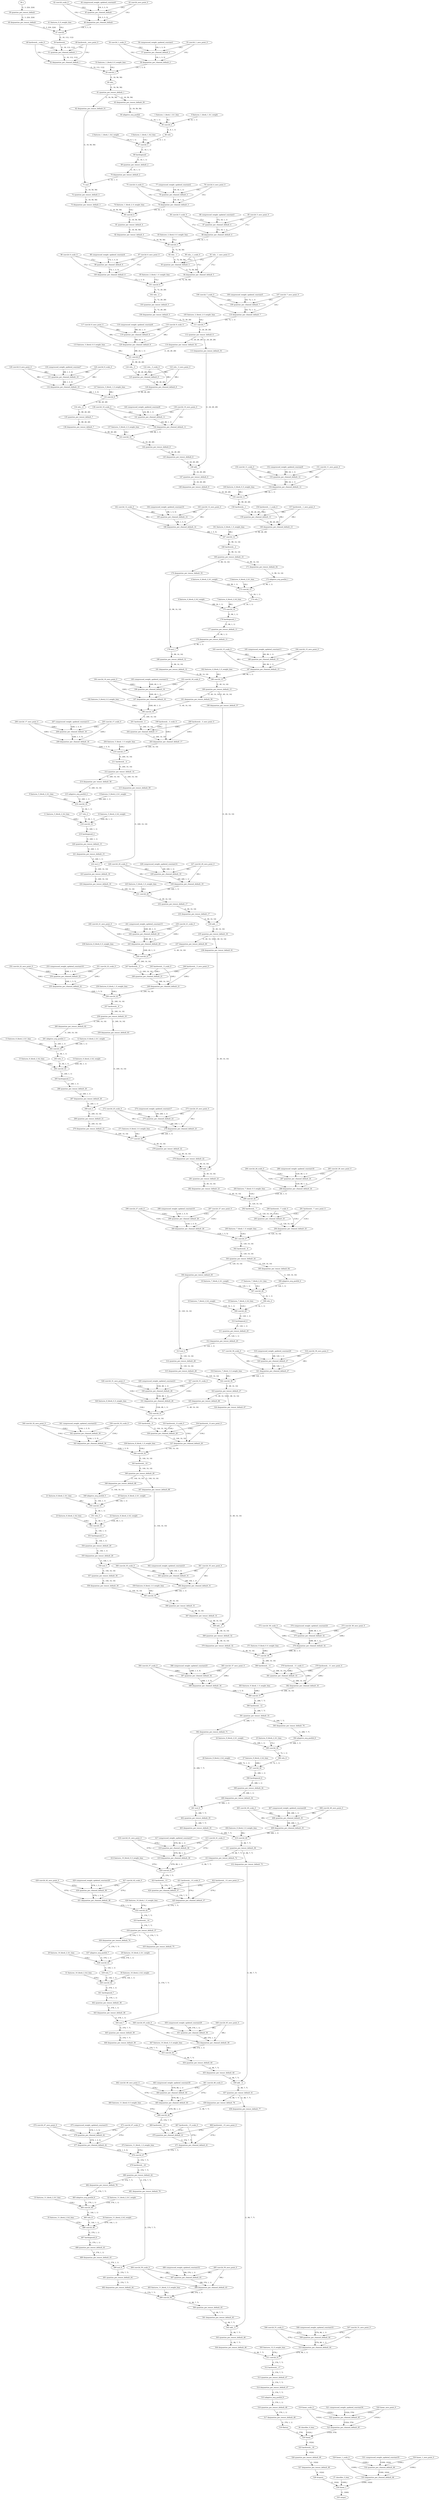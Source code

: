 strict digraph {
"0 features_1_block_1_fc1_weight" [id=0, type="get_attr"];
"1 features_1_block_1_fc1_bias" [id=1, type="get_attr"];
"2 features_1_block_1_fc2_weight" [id=2, type="get_attr"];
"3 features_1_block_1_fc2_bias" [id=3, type="get_attr"];
"4 features_4_block_2_fc1_weight" [id=4, type="get_attr"];
"5 features_4_block_2_fc1_bias" [id=5, type="get_attr"];
"6 features_4_block_2_fc2_weight" [id=6, type="get_attr"];
"7 features_4_block_2_fc2_bias" [id=7, type="get_attr"];
"8 features_5_block_2_fc1_weight" [id=8, type="get_attr"];
"9 features_5_block_2_fc1_bias" [id=9, type="get_attr"];
"10 features_5_block_2_fc2_weight" [id=10, type="get_attr"];
"11 features_5_block_2_fc2_bias" [id=11, type="get_attr"];
"12 features_6_block_2_fc1_weight" [id=12, type="get_attr"];
"13 features_6_block_2_fc1_bias" [id=13, type="get_attr"];
"14 features_6_block_2_fc2_weight" [id=14, type="get_attr"];
"15 features_6_block_2_fc2_bias" [id=15, type="get_attr"];
"16 features_7_block_2_fc1_weight" [id=16, type="get_attr"];
"17 features_7_block_2_fc1_bias" [id=17, type="get_attr"];
"18 features_7_block_2_fc2_weight" [id=18, type="get_attr"];
"19 features_7_block_2_fc2_bias" [id=19, type="get_attr"];
"20 features_8_block_2_fc1_weight" [id=20, type="get_attr"];
"21 features_8_block_2_fc1_bias" [id=21, type="get_attr"];
"22 features_8_block_2_fc2_weight" [id=22, type="get_attr"];
"23 features_8_block_2_fc2_bias" [id=23, type="get_attr"];
"24 features_9_block_2_fc1_weight" [id=24, type="get_attr"];
"25 features_9_block_2_fc1_bias" [id=25, type="get_attr"];
"26 features_9_block_2_fc2_weight" [id=26, type="get_attr"];
"27 features_9_block_2_fc2_bias" [id=27, type="get_attr"];
"28 features_10_block_2_fc1_weight" [id=28, type="get_attr"];
"29 features_10_block_2_fc1_bias" [id=29, type="get_attr"];
"30 features_10_block_2_fc2_weight" [id=30, type="get_attr"];
"31 features_10_block_2_fc2_bias" [id=31, type="get_attr"];
"32 features_11_block_2_fc1_weight" [id=32, type="get_attr"];
"33 features_11_block_2_fc1_bias" [id=33, type="get_attr"];
"34 features_11_block_2_fc2_weight" [id=34, type="get_attr"];
"35 features_11_block_2_fc2_bias" [id=35, type="get_attr"];
"36 classifier_0_bias" [id=36, type="get_attr"];
"37 classifier_3_bias" [id=37, type="get_attr"];
"38 x" [id=38, type=input];
"39 quantize_per_tensor_default" [id=39, type="quantize_per_tensor"];
"40 dequantize_per_tensor_default" [id=40, type="dequantize_per_tensor"];
"41 features_0_0_weight_bias" [id=41, type="get_attr"];
"42 conv2d_scale_0" [id=42, type="get_attr"];
"43 conv2d_zero_point_0" [id=43, type="get_attr"];
"44 compressed_weight_updated_constant0" [id=44, type="get_attr"];
"45 quantize_per_channel_default" [id=45, type="quantize_per_channel"];
"46 dequantize_per_channel_default" [id=46, type="dequantize_per_channel"];
"47 conv2d" [id=47, type=conv2d];
"48 hardswish__scale_0" [id=48, type="get_attr"];
"49 hardswish__zero_point_0" [id=49, type="get_attr"];
"50 hardswish_" [id=50, type="hardswish_"];
"51 quantize_per_channel_default_1" [id=51, type="quantize_per_channel"];
"52 dequantize_per_channel_default_1" [id=52, type="dequantize_per_channel"];
"53 features_1_block_0_0_weight_bias" [id=53, type="get_attr"];
"54 conv2d_1_scale_0" [id=54, type="get_attr"];
"55 conv2d_1_zero_point_0" [id=55, type="get_attr"];
"56 compressed_weight_updated_constant1" [id=56, type="get_attr"];
"57 quantize_per_channel_default_2" [id=57, type="quantize_per_channel"];
"58 dequantize_per_channel_default_2" [id=58, type="dequantize_per_channel"];
"59 conv2d_1" [id=59, type=conv2d];
"60 relu_" [id=60, type="relu_"];
"61 quantize_per_tensor_default_1" [id=61, type="quantize_per_tensor"];
"62 dequantize_per_tensor_default_51" [id=62, type="dequantize_per_tensor"];
"63 dequantize_per_tensor_default_50" [id=63, type="dequantize_per_tensor"];
"64 adaptive_avg_pool2d" [id=64, type="adaptive_avg_pool2d"];
"65 conv2d_2" [id=65, type=conv2d];
"66 relu" [id=66, type=relu];
"67 conv2d_3" [id=67, type=conv2d];
"68 hardsigmoid" [id=68, type=hardsigmoid];
"69 quantize_per_tensor_default_2" [id=69, type="quantize_per_tensor"];
"70 dequantize_per_tensor_default_2" [id=70, type="dequantize_per_tensor"];
"71 mul" [id=71, type=mul];
"72 quantize_per_tensor_default_3" [id=72, type="quantize_per_tensor"];
"73 dequantize_per_tensor_default_3" [id=73, type="dequantize_per_tensor"];
"74 features_1_block_2_0_weight_bias" [id=74, type="get_attr"];
"75 conv2d_4_scale_0" [id=75, type="get_attr"];
"76 conv2d_4_zero_point_0" [id=76, type="get_attr"];
"77 compressed_weight_updated_constant2" [id=77, type="get_attr"];
"78 quantize_per_channel_default_3" [id=78, type="quantize_per_channel"];
"79 dequantize_per_channel_default_3" [id=79, type="dequantize_per_channel"];
"80 conv2d_4" [id=80, type=conv2d];
"81 quantize_per_tensor_default_4" [id=81, type="quantize_per_tensor"];
"82 dequantize_per_tensor_default_4" [id=82, type="dequantize_per_tensor"];
"83 features_2_block_0_0_weight_bias" [id=83, type="get_attr"];
"84 conv2d_5_scale_0" [id=84, type="get_attr"];
"85 conv2d_5_zero_point_0" [id=85, type="get_attr"];
"86 compressed_weight_updated_constant3" [id=86, type="get_attr"];
"87 quantize_per_channel_default_4" [id=87, type="quantize_per_channel"];
"88 dequantize_per_channel_default_4" [id=88, type="dequantize_per_channel"];
"89 conv2d_5" [id=89, type=conv2d];
"90 relu__1_scale_0" [id=90, type="get_attr"];
"91 relu__1_zero_point_0" [id=91, type="get_attr"];
"92 relu__1" [id=92, type="relu_"];
"93 quantize_per_channel_default_5" [id=93, type="quantize_per_channel"];
"94 dequantize_per_channel_default_5" [id=94, type="dequantize_per_channel"];
"95 features_2_block_1_0_weight_bias" [id=95, type="get_attr"];
"96 conv2d_6_scale_0" [id=96, type="get_attr"];
"97 conv2d_6_zero_point_0" [id=97, type="get_attr"];
"98 compressed_weight_updated_constant4" [id=98, type="get_attr"];
"99 quantize_per_channel_default_6" [id=99, type="quantize_per_channel"];
"100 dequantize_per_channel_default_6" [id=100, type="dequantize_per_channel"];
"101 conv2d_6" [id=101, type=conv2d];
"102 relu__2" [id=102, type="relu_"];
"103 quantize_per_tensor_default_5" [id=103, type="quantize_per_tensor"];
"104 dequantize_per_tensor_default_5" [id=104, type="dequantize_per_tensor"];
"105 features_2_block_2_0_weight_bias" [id=105, type="get_attr"];
"106 conv2d_7_scale_0" [id=106, type="get_attr"];
"107 conv2d_7_zero_point_0" [id=107, type="get_attr"];
"108 compressed_weight_updated_constant5" [id=108, type="get_attr"];
"109 quantize_per_channel_default_7" [id=109, type="quantize_per_channel"];
"110 dequantize_per_channel_default_7" [id=110, type="dequantize_per_channel"];
"111 conv2d_7" [id=111, type=conv2d];
"112 quantize_per_tensor_default_6" [id=112, type="quantize_per_tensor"];
"113 dequantize_per_tensor_default_53" [id=113, type="dequantize_per_tensor"];
"114 dequantize_per_tensor_default_52" [id=114, type="dequantize_per_tensor"];
"115 features_3_block_0_0_weight_bias" [id=115, type="get_attr"];
"116 conv2d_8_scale_0" [id=116, type="get_attr"];
"117 conv2d_8_zero_point_0" [id=117, type="get_attr"];
"118 compressed_weight_updated_constant6" [id=118, type="get_attr"];
"119 quantize_per_channel_default_8" [id=119, type="quantize_per_channel"];
"120 dequantize_per_channel_default_8" [id=120, type="dequantize_per_channel"];
"121 conv2d_8" [id=121, type=conv2d];
"122 relu__3_scale_0" [id=122, type="get_attr"];
"123 relu__3_zero_point_0" [id=123, type="get_attr"];
"124 relu__3" [id=124, type="relu_"];
"125 quantize_per_channel_default_9" [id=125, type="quantize_per_channel"];
"126 dequantize_per_channel_default_9" [id=126, type="dequantize_per_channel"];
"127 features_3_block_1_0_weight_bias" [id=127, type="get_attr"];
"128 conv2d_9_scale_0" [id=128, type="get_attr"];
"129 conv2d_9_zero_point_0" [id=129, type="get_attr"];
"130 compressed_weight_updated_constant7" [id=130, type="get_attr"];
"131 quantize_per_channel_default_10" [id=131, type="quantize_per_channel"];
"132 dequantize_per_channel_default_10" [id=132, type="dequantize_per_channel"];
"133 conv2d_9" [id=133, type=conv2d];
"134 relu__4" [id=134, type="relu_"];
"135 quantize_per_tensor_default_7" [id=135, type="quantize_per_tensor"];
"136 dequantize_per_tensor_default_7" [id=136, type="dequantize_per_tensor"];
"137 features_3_block_2_0_weight_bias" [id=137, type="get_attr"];
"138 conv2d_10_scale_0" [id=138, type="get_attr"];
"139 conv2d_10_zero_point_0" [id=139, type="get_attr"];
"140 compressed_weight_updated_constant8" [id=140, type="get_attr"];
"141 quantize_per_channel_default_11" [id=141, type="quantize_per_channel"];
"142 dequantize_per_channel_default_11" [id=142, type="dequantize_per_channel"];
"143 conv2d_10" [id=143, type=conv2d];
"144 quantize_per_tensor_default_8" [id=144, type="quantize_per_tensor"];
"145 dequantize_per_tensor_default_8" [id=145, type="dequantize_per_tensor"];
"146 add_" [id=146, type="add_"];
"147 quantize_per_tensor_default_9" [id=147, type="quantize_per_tensor"];
"148 dequantize_per_tensor_default_9" [id=148, type="dequantize_per_tensor"];
"149 features_4_block_0_0_weight_bias" [id=149, type="get_attr"];
"150 conv2d_11_scale_0" [id=150, type="get_attr"];
"151 conv2d_11_zero_point_0" [id=151, type="get_attr"];
"152 compressed_weight_updated_constant9" [id=152, type="get_attr"];
"153 quantize_per_channel_default_12" [id=153, type="quantize_per_channel"];
"154 dequantize_per_channel_default_12" [id=154, type="dequantize_per_channel"];
"155 conv2d_11" [id=155, type=conv2d];
"156 hardswish__1_scale_0" [id=156, type="get_attr"];
"157 hardswish__1_zero_point_0" [id=157, type="get_attr"];
"158 hardswish__1" [id=158, type="hardswish_"];
"159 quantize_per_channel_default_13" [id=159, type="quantize_per_channel"];
"160 dequantize_per_channel_default_13" [id=160, type="dequantize_per_channel"];
"161 features_4_block_1_0_weight_bias" [id=161, type="get_attr"];
"162 conv2d_12_scale_0" [id=162, type="get_attr"];
"163 conv2d_12_zero_point_0" [id=163, type="get_attr"];
"164 compressed_weight_updated_constant10" [id=164, type="get_attr"];
"165 quantize_per_channel_default_14" [id=165, type="quantize_per_channel"];
"166 dequantize_per_channel_default_14" [id=166, type="dequantize_per_channel"];
"167 conv2d_12" [id=167, type=conv2d];
"168 hardswish__2" [id=168, type="hardswish_"];
"169 quantize_per_tensor_default_10" [id=169, type="quantize_per_tensor"];
"170 dequantize_per_tensor_default_55" [id=170, type="dequantize_per_tensor"];
"171 dequantize_per_tensor_default_54" [id=171, type="dequantize_per_tensor"];
"172 adaptive_avg_pool2d_1" [id=172, type="adaptive_avg_pool2d"];
"173 conv2d_13" [id=173, type=conv2d];
"174 relu_1" [id=174, type=relu];
"175 conv2d_14" [id=175, type=conv2d];
"176 hardsigmoid_1" [id=176, type=hardsigmoid];
"177 quantize_per_tensor_default_11" [id=177, type="quantize_per_tensor"];
"178 dequantize_per_tensor_default_11" [id=178, type="dequantize_per_tensor"];
"179 mul_1" [id=179, type=mul];
"180 quantize_per_tensor_default_12" [id=180, type="quantize_per_tensor"];
"181 dequantize_per_tensor_default_12" [id=181, type="dequantize_per_tensor"];
"182 features_4_block_3_0_weight_bias" [id=182, type="get_attr"];
"183 conv2d_15_scale_0" [id=183, type="get_attr"];
"184 conv2d_15_zero_point_0" [id=184, type="get_attr"];
"185 compressed_weight_updated_constant11" [id=185, type="get_attr"];
"186 quantize_per_channel_default_15" [id=186, type="quantize_per_channel"];
"187 dequantize_per_channel_default_15" [id=187, type="dequantize_per_channel"];
"188 conv2d_15" [id=188, type=conv2d];
"189 quantize_per_tensor_default_13" [id=189, type="quantize_per_tensor"];
"190 dequantize_per_tensor_default_57" [id=190, type="dequantize_per_tensor"];
"191 dequantize_per_tensor_default_56" [id=191, type="dequantize_per_tensor"];
"192 features_5_block_0_0_weight_bias" [id=192, type="get_attr"];
"193 conv2d_16_scale_0" [id=193, type="get_attr"];
"194 conv2d_16_zero_point_0" [id=194, type="get_attr"];
"195 compressed_weight_updated_constant12" [id=195, type="get_attr"];
"196 quantize_per_channel_default_16" [id=196, type="quantize_per_channel"];
"197 dequantize_per_channel_default_16" [id=197, type="dequantize_per_channel"];
"198 conv2d_16" [id=198, type=conv2d];
"199 hardswish__3_scale_0" [id=199, type="get_attr"];
"200 hardswish__3_zero_point_0" [id=200, type="get_attr"];
"201 hardswish__3" [id=201, type="hardswish_"];
"202 quantize_per_channel_default_17" [id=202, type="quantize_per_channel"];
"203 dequantize_per_channel_default_17" [id=203, type="dequantize_per_channel"];
"204 features_5_block_1_0_weight_bias" [id=204, type="get_attr"];
"205 conv2d_17_scale_0" [id=205, type="get_attr"];
"206 conv2d_17_zero_point_0" [id=206, type="get_attr"];
"207 compressed_weight_updated_constant13" [id=207, type="get_attr"];
"208 quantize_per_channel_default_18" [id=208, type="quantize_per_channel"];
"209 dequantize_per_channel_default_18" [id=209, type="dequantize_per_channel"];
"210 conv2d_17" [id=210, type=conv2d];
"211 hardswish__4" [id=211, type="hardswish_"];
"212 quantize_per_tensor_default_14" [id=212, type="quantize_per_tensor"];
"213 dequantize_per_tensor_default_59" [id=213, type="dequantize_per_tensor"];
"214 dequantize_per_tensor_default_58" [id=214, type="dequantize_per_tensor"];
"215 adaptive_avg_pool2d_2" [id=215, type="adaptive_avg_pool2d"];
"216 conv2d_18" [id=216, type=conv2d];
"217 relu_2" [id=217, type=relu];
"218 conv2d_19" [id=218, type=conv2d];
"219 hardsigmoid_2" [id=219, type=hardsigmoid];
"220 quantize_per_tensor_default_15" [id=220, type="quantize_per_tensor"];
"221 dequantize_per_tensor_default_15" [id=221, type="dequantize_per_tensor"];
"222 mul_2" [id=222, type=mul];
"223 quantize_per_tensor_default_16" [id=223, type="quantize_per_tensor"];
"224 dequantize_per_tensor_default_16" [id=224, type="dequantize_per_tensor"];
"225 features_5_block_3_0_weight_bias" [id=225, type="get_attr"];
"226 conv2d_20_scale_0" [id=226, type="get_attr"];
"227 conv2d_20_zero_point_0" [id=227, type="get_attr"];
"228 compressed_weight_updated_constant14" [id=228, type="get_attr"];
"229 quantize_per_channel_default_19" [id=229, type="quantize_per_channel"];
"230 dequantize_per_channel_default_19" [id=230, type="dequantize_per_channel"];
"231 conv2d_20" [id=231, type=conv2d];
"232 quantize_per_tensor_default_17" [id=232, type="quantize_per_tensor"];
"233 dequantize_per_tensor_default_17" [id=233, type="dequantize_per_tensor"];
"234 add__1" [id=234, type="add_"];
"235 quantize_per_tensor_default_18" [id=235, type="quantize_per_tensor"];
"236 dequantize_per_tensor_default_61" [id=236, type="dequantize_per_tensor"];
"237 dequantize_per_tensor_default_60" [id=237, type="dequantize_per_tensor"];
"238 features_6_block_0_0_weight_bias" [id=238, type="get_attr"];
"239 conv2d_21_scale_0" [id=239, type="get_attr"];
"240 conv2d_21_zero_point_0" [id=240, type="get_attr"];
"241 compressed_weight_updated_constant15" [id=241, type="get_attr"];
"242 quantize_per_channel_default_20" [id=242, type="quantize_per_channel"];
"243 dequantize_per_channel_default_20" [id=243, type="dequantize_per_channel"];
"244 conv2d_21" [id=244, type=conv2d];
"245 hardswish__5_scale_0" [id=245, type="get_attr"];
"246 hardswish__5_zero_point_0" [id=246, type="get_attr"];
"247 hardswish__5" [id=247, type="hardswish_"];
"248 quantize_per_channel_default_21" [id=248, type="quantize_per_channel"];
"249 dequantize_per_channel_default_21" [id=249, type="dequantize_per_channel"];
"250 features_6_block_1_0_weight_bias" [id=250, type="get_attr"];
"251 conv2d_22_scale_0" [id=251, type="get_attr"];
"252 conv2d_22_zero_point_0" [id=252, type="get_attr"];
"253 compressed_weight_updated_constant16" [id=253, type="get_attr"];
"254 quantize_per_channel_default_22" [id=254, type="quantize_per_channel"];
"255 dequantize_per_channel_default_22" [id=255, type="dequantize_per_channel"];
"256 conv2d_22" [id=256, type=conv2d];
"257 hardswish__6" [id=257, type="hardswish_"];
"258 quantize_per_tensor_default_19" [id=258, type="quantize_per_tensor"];
"259 dequantize_per_tensor_default_63" [id=259, type="dequantize_per_tensor"];
"260 dequantize_per_tensor_default_62" [id=260, type="dequantize_per_tensor"];
"261 adaptive_avg_pool2d_3" [id=261, type="adaptive_avg_pool2d"];
"262 conv2d_23" [id=262, type=conv2d];
"263 relu_3" [id=263, type=relu];
"264 conv2d_24" [id=264, type=conv2d];
"265 hardsigmoid_3" [id=265, type=hardsigmoid];
"266 quantize_per_tensor_default_20" [id=266, type="quantize_per_tensor"];
"267 dequantize_per_tensor_default_20" [id=267, type="dequantize_per_tensor"];
"268 mul_3" [id=268, type=mul];
"269 quantize_per_tensor_default_21" [id=269, type="quantize_per_tensor"];
"270 dequantize_per_tensor_default_21" [id=270, type="dequantize_per_tensor"];
"271 features_6_block_3_0_weight_bias" [id=271, type="get_attr"];
"272 conv2d_25_scale_0" [id=272, type="get_attr"];
"273 conv2d_25_zero_point_0" [id=273, type="get_attr"];
"274 compressed_weight_updated_constant17" [id=274, type="get_attr"];
"275 quantize_per_channel_default_23" [id=275, type="quantize_per_channel"];
"276 dequantize_per_channel_default_23" [id=276, type="dequantize_per_channel"];
"277 conv2d_25" [id=277, type=conv2d];
"278 quantize_per_tensor_default_22" [id=278, type="quantize_per_tensor"];
"279 dequantize_per_tensor_default_22" [id=279, type="dequantize_per_tensor"];
"280 add__2" [id=280, type="add_"];
"281 quantize_per_tensor_default_23" [id=281, type="quantize_per_tensor"];
"282 dequantize_per_tensor_default_23" [id=282, type="dequantize_per_tensor"];
"283 features_7_block_0_0_weight_bias" [id=283, type="get_attr"];
"284 conv2d_26_scale_0" [id=284, type="get_attr"];
"285 conv2d_26_zero_point_0" [id=285, type="get_attr"];
"286 compressed_weight_updated_constant18" [id=286, type="get_attr"];
"287 quantize_per_channel_default_24" [id=287, type="quantize_per_channel"];
"288 dequantize_per_channel_default_24" [id=288, type="dequantize_per_channel"];
"289 conv2d_26" [id=289, type=conv2d];
"290 hardswish__7_scale_0" [id=290, type="get_attr"];
"291 hardswish__7_zero_point_0" [id=291, type="get_attr"];
"292 hardswish__7" [id=292, type="hardswish_"];
"293 quantize_per_channel_default_25" [id=293, type="quantize_per_channel"];
"294 dequantize_per_channel_default_25" [id=294, type="dequantize_per_channel"];
"295 features_7_block_1_0_weight_bias" [id=295, type="get_attr"];
"296 conv2d_27_scale_0" [id=296, type="get_attr"];
"297 conv2d_27_zero_point_0" [id=297, type="get_attr"];
"298 compressed_weight_updated_constant19" [id=298, type="get_attr"];
"299 quantize_per_channel_default_26" [id=299, type="quantize_per_channel"];
"300 dequantize_per_channel_default_26" [id=300, type="dequantize_per_channel"];
"301 conv2d_27" [id=301, type=conv2d];
"302 hardswish__8" [id=302, type="hardswish_"];
"303 quantize_per_tensor_default_24" [id=303, type="quantize_per_tensor"];
"304 dequantize_per_tensor_default_65" [id=304, type="dequantize_per_tensor"];
"305 dequantize_per_tensor_default_64" [id=305, type="dequantize_per_tensor"];
"306 adaptive_avg_pool2d_4" [id=306, type="adaptive_avg_pool2d"];
"307 conv2d_28" [id=307, type=conv2d];
"308 relu_4" [id=308, type=relu];
"309 conv2d_29" [id=309, type=conv2d];
"310 hardsigmoid_4" [id=310, type=hardsigmoid];
"311 quantize_per_tensor_default_25" [id=311, type="quantize_per_tensor"];
"312 dequantize_per_tensor_default_25" [id=312, type="dequantize_per_tensor"];
"313 mul_4" [id=313, type=mul];
"314 quantize_per_tensor_default_26" [id=314, type="quantize_per_tensor"];
"315 dequantize_per_tensor_default_26" [id=315, type="dequantize_per_tensor"];
"316 features_7_block_3_0_weight_bias" [id=316, type="get_attr"];
"317 conv2d_30_scale_0" [id=317, type="get_attr"];
"318 conv2d_30_zero_point_0" [id=318, type="get_attr"];
"319 compressed_weight_updated_constant20" [id=319, type="get_attr"];
"320 quantize_per_channel_default_27" [id=320, type="quantize_per_channel"];
"321 dequantize_per_channel_default_27" [id=321, type="dequantize_per_channel"];
"322 conv2d_30" [id=322, type=conv2d];
"323 quantize_per_tensor_default_27" [id=323, type="quantize_per_tensor"];
"324 dequantize_per_tensor_default_67" [id=324, type="dequantize_per_tensor"];
"325 dequantize_per_tensor_default_66" [id=325, type="dequantize_per_tensor"];
"326 features_8_block_0_0_weight_bias" [id=326, type="get_attr"];
"327 conv2d_31_scale_0" [id=327, type="get_attr"];
"328 conv2d_31_zero_point_0" [id=328, type="get_attr"];
"329 compressed_weight_updated_constant21" [id=329, type="get_attr"];
"330 quantize_per_channel_default_28" [id=330, type="quantize_per_channel"];
"331 dequantize_per_channel_default_28" [id=331, type="dequantize_per_channel"];
"332 conv2d_31" [id=332, type=conv2d];
"333 hardswish__9_scale_0" [id=333, type="get_attr"];
"334 hardswish__9_zero_point_0" [id=334, type="get_attr"];
"335 hardswish__9" [id=335, type="hardswish_"];
"336 quantize_per_channel_default_29" [id=336, type="quantize_per_channel"];
"337 dequantize_per_channel_default_29" [id=337, type="dequantize_per_channel"];
"338 features_8_block_1_0_weight_bias" [id=338, type="get_attr"];
"339 conv2d_32_scale_0" [id=339, type="get_attr"];
"340 conv2d_32_zero_point_0" [id=340, type="get_attr"];
"341 compressed_weight_updated_constant22" [id=341, type="get_attr"];
"342 quantize_per_channel_default_30" [id=342, type="quantize_per_channel"];
"343 dequantize_per_channel_default_30" [id=343, type="dequantize_per_channel"];
"344 conv2d_32" [id=344, type=conv2d];
"345 hardswish__10" [id=345, type="hardswish_"];
"346 quantize_per_tensor_default_28" [id=346, type="quantize_per_tensor"];
"347 dequantize_per_tensor_default_69" [id=347, type="dequantize_per_tensor"];
"348 dequantize_per_tensor_default_68" [id=348, type="dequantize_per_tensor"];
"349 adaptive_avg_pool2d_5" [id=349, type="adaptive_avg_pool2d"];
"350 conv2d_33" [id=350, type=conv2d];
"351 relu_5" [id=351, type=relu];
"352 conv2d_34" [id=352, type=conv2d];
"353 hardsigmoid_5" [id=353, type=hardsigmoid];
"354 quantize_per_tensor_default_29" [id=354, type="quantize_per_tensor"];
"355 dequantize_per_tensor_default_29" [id=355, type="dequantize_per_tensor"];
"356 mul_5" [id=356, type=mul];
"357 quantize_per_tensor_default_30" [id=357, type="quantize_per_tensor"];
"358 dequantize_per_tensor_default_30" [id=358, type="dequantize_per_tensor"];
"359 features_8_block_3_0_weight_bias" [id=359, type="get_attr"];
"360 conv2d_35_scale_0" [id=360, type="get_attr"];
"361 conv2d_35_zero_point_0" [id=361, type="get_attr"];
"362 compressed_weight_updated_constant23" [id=362, type="get_attr"];
"363 quantize_per_channel_default_31" [id=363, type="quantize_per_channel"];
"364 dequantize_per_channel_default_31" [id=364, type="dequantize_per_channel"];
"365 conv2d_35" [id=365, type=conv2d];
"366 quantize_per_tensor_default_31" [id=366, type="quantize_per_tensor"];
"367 dequantize_per_tensor_default_31" [id=367, type="dequantize_per_tensor"];
"368 add__3" [id=368, type="add_"];
"369 quantize_per_tensor_default_32" [id=369, type="quantize_per_tensor"];
"370 dequantize_per_tensor_default_32" [id=370, type="dequantize_per_tensor"];
"371 features_9_block_0_0_weight_bias" [id=371, type="get_attr"];
"372 conv2d_36_scale_0" [id=372, type="get_attr"];
"373 conv2d_36_zero_point_0" [id=373, type="get_attr"];
"374 compressed_weight_updated_constant24" [id=374, type="get_attr"];
"375 quantize_per_channel_default_32" [id=375, type="quantize_per_channel"];
"376 dequantize_per_channel_default_32" [id=376, type="dequantize_per_channel"];
"377 conv2d_36" [id=377, type=conv2d];
"378 hardswish__11_scale_0" [id=378, type="get_attr"];
"379 hardswish__11_zero_point_0" [id=379, type="get_attr"];
"380 hardswish__11" [id=380, type="hardswish_"];
"381 quantize_per_channel_default_33" [id=381, type="quantize_per_channel"];
"382 dequantize_per_channel_default_33" [id=382, type="dequantize_per_channel"];
"383 features_9_block_1_0_weight_bias" [id=383, type="get_attr"];
"384 conv2d_37_scale_0" [id=384, type="get_attr"];
"385 conv2d_37_zero_point_0" [id=385, type="get_attr"];
"386 compressed_weight_updated_constant25" [id=386, type="get_attr"];
"387 quantize_per_channel_default_34" [id=387, type="quantize_per_channel"];
"388 dequantize_per_channel_default_34" [id=388, type="dequantize_per_channel"];
"389 conv2d_37" [id=389, type=conv2d];
"390 hardswish__12" [id=390, type="hardswish_"];
"391 quantize_per_tensor_default_33" [id=391, type="quantize_per_tensor"];
"392 dequantize_per_tensor_default_71" [id=392, type="dequantize_per_tensor"];
"393 dequantize_per_tensor_default_70" [id=393, type="dequantize_per_tensor"];
"394 adaptive_avg_pool2d_6" [id=394, type="adaptive_avg_pool2d"];
"395 conv2d_38" [id=395, type=conv2d];
"396 relu_6" [id=396, type=relu];
"397 conv2d_39" [id=397, type=conv2d];
"398 hardsigmoid_6" [id=398, type=hardsigmoid];
"399 quantize_per_tensor_default_34" [id=399, type="quantize_per_tensor"];
"400 dequantize_per_tensor_default_34" [id=400, type="dequantize_per_tensor"];
"401 mul_6" [id=401, type=mul];
"402 quantize_per_tensor_default_35" [id=402, type="quantize_per_tensor"];
"403 dequantize_per_tensor_default_35" [id=403, type="dequantize_per_tensor"];
"404 features_9_block_3_0_weight_bias" [id=404, type="get_attr"];
"405 conv2d_40_scale_0" [id=405, type="get_attr"];
"406 conv2d_40_zero_point_0" [id=406, type="get_attr"];
"407 compressed_weight_updated_constant26" [id=407, type="get_attr"];
"408 quantize_per_channel_default_35" [id=408, type="quantize_per_channel"];
"409 dequantize_per_channel_default_35" [id=409, type="dequantize_per_channel"];
"410 conv2d_40" [id=410, type=conv2d];
"411 quantize_per_tensor_default_36" [id=411, type="quantize_per_tensor"];
"412 dequantize_per_tensor_default_73" [id=412, type="dequantize_per_tensor"];
"413 dequantize_per_tensor_default_72" [id=413, type="dequantize_per_tensor"];
"414 features_10_block_0_0_weight_bias" [id=414, type="get_attr"];
"415 conv2d_41_scale_0" [id=415, type="get_attr"];
"416 conv2d_41_zero_point_0" [id=416, type="get_attr"];
"417 compressed_weight_updated_constant27" [id=417, type="get_attr"];
"418 quantize_per_channel_default_36" [id=418, type="quantize_per_channel"];
"419 dequantize_per_channel_default_36" [id=419, type="dequantize_per_channel"];
"420 conv2d_41" [id=420, type=conv2d];
"421 hardswish__13_scale_0" [id=421, type="get_attr"];
"422 hardswish__13_zero_point_0" [id=422, type="get_attr"];
"423 hardswish__13" [id=423, type="hardswish_"];
"424 quantize_per_channel_default_37" [id=424, type="quantize_per_channel"];
"425 dequantize_per_channel_default_37" [id=425, type="dequantize_per_channel"];
"426 features_10_block_1_0_weight_bias" [id=426, type="get_attr"];
"427 conv2d_42_scale_0" [id=427, type="get_attr"];
"428 conv2d_42_zero_point_0" [id=428, type="get_attr"];
"429 compressed_weight_updated_constant28" [id=429, type="get_attr"];
"430 quantize_per_channel_default_38" [id=430, type="quantize_per_channel"];
"431 dequantize_per_channel_default_38" [id=431, type="dequantize_per_channel"];
"432 conv2d_42" [id=432, type=conv2d];
"433 hardswish__14" [id=433, type="hardswish_"];
"434 quantize_per_tensor_default_37" [id=434, type="quantize_per_tensor"];
"435 dequantize_per_tensor_default_75" [id=435, type="dequantize_per_tensor"];
"436 dequantize_per_tensor_default_74" [id=436, type="dequantize_per_tensor"];
"437 adaptive_avg_pool2d_7" [id=437, type="adaptive_avg_pool2d"];
"438 conv2d_43" [id=438, type=conv2d];
"439 relu_7" [id=439, type=relu];
"440 conv2d_44" [id=440, type=conv2d];
"441 hardsigmoid_7" [id=441, type=hardsigmoid];
"442 quantize_per_tensor_default_38" [id=442, type="quantize_per_tensor"];
"443 dequantize_per_tensor_default_38" [id=443, type="dequantize_per_tensor"];
"444 mul_7" [id=444, type=mul];
"445 quantize_per_tensor_default_39" [id=445, type="quantize_per_tensor"];
"446 dequantize_per_tensor_default_39" [id=446, type="dequantize_per_tensor"];
"447 features_10_block_3_0_weight_bias" [id=447, type="get_attr"];
"448 conv2d_45_scale_0" [id=448, type="get_attr"];
"449 conv2d_45_zero_point_0" [id=449, type="get_attr"];
"450 compressed_weight_updated_constant29" [id=450, type="get_attr"];
"451 quantize_per_channel_default_39" [id=451, type="quantize_per_channel"];
"452 dequantize_per_channel_default_39" [id=452, type="dequantize_per_channel"];
"453 conv2d_45" [id=453, type=conv2d];
"454 quantize_per_tensor_default_40" [id=454, type="quantize_per_tensor"];
"455 dequantize_per_tensor_default_40" [id=455, type="dequantize_per_tensor"];
"456 add__4" [id=456, type="add_"];
"457 quantize_per_tensor_default_41" [id=457, type="quantize_per_tensor"];
"458 dequantize_per_tensor_default_77" [id=458, type="dequantize_per_tensor"];
"459 dequantize_per_tensor_default_76" [id=459, type="dequantize_per_tensor"];
"460 features_11_block_0_0_weight_bias" [id=460, type="get_attr"];
"461 conv2d_46_scale_0" [id=461, type="get_attr"];
"462 conv2d_46_zero_point_0" [id=462, type="get_attr"];
"463 compressed_weight_updated_constant30" [id=463, type="get_attr"];
"464 quantize_per_channel_default_40" [id=464, type="quantize_per_channel"];
"465 dequantize_per_channel_default_40" [id=465, type="dequantize_per_channel"];
"466 conv2d_46" [id=466, type=conv2d];
"467 hardswish__15_scale_0" [id=467, type="get_attr"];
"468 hardswish__15_zero_point_0" [id=468, type="get_attr"];
"469 hardswish__15" [id=469, type="hardswish_"];
"470 quantize_per_channel_default_41" [id=470, type="quantize_per_channel"];
"471 dequantize_per_channel_default_41" [id=471, type="dequantize_per_channel"];
"472 features_11_block_1_0_weight_bias" [id=472, type="get_attr"];
"473 conv2d_47_scale_0" [id=473, type="get_attr"];
"474 conv2d_47_zero_point_0" [id=474, type="get_attr"];
"475 compressed_weight_updated_constant31" [id=475, type="get_attr"];
"476 quantize_per_channel_default_42" [id=476, type="quantize_per_channel"];
"477 dequantize_per_channel_default_42" [id=477, type="dequantize_per_channel"];
"478 conv2d_47" [id=478, type=conv2d];
"479 hardswish__16" [id=479, type="hardswish_"];
"480 quantize_per_tensor_default_42" [id=480, type="quantize_per_tensor"];
"481 dequantize_per_tensor_default_79" [id=481, type="dequantize_per_tensor"];
"482 dequantize_per_tensor_default_78" [id=482, type="dequantize_per_tensor"];
"483 adaptive_avg_pool2d_8" [id=483, type="adaptive_avg_pool2d"];
"484 conv2d_48" [id=484, type=conv2d];
"485 relu_8" [id=485, type=relu];
"486 conv2d_49" [id=486, type=conv2d];
"487 hardsigmoid_8" [id=487, type=hardsigmoid];
"488 quantize_per_tensor_default_43" [id=488, type="quantize_per_tensor"];
"489 dequantize_per_tensor_default_43" [id=489, type="dequantize_per_tensor"];
"490 mul_8" [id=490, type=mul];
"491 quantize_per_tensor_default_44" [id=491, type="quantize_per_tensor"];
"492 dequantize_per_tensor_default_44" [id=492, type="dequantize_per_tensor"];
"493 features_11_block_3_0_weight_bias" [id=493, type="get_attr"];
"494 conv2d_50_scale_0" [id=494, type="get_attr"];
"495 conv2d_50_zero_point_0" [id=495, type="get_attr"];
"496 compressed_weight_updated_constant32" [id=496, type="get_attr"];
"497 quantize_per_channel_default_43" [id=497, type="quantize_per_channel"];
"498 dequantize_per_channel_default_43" [id=498, type="dequantize_per_channel"];
"499 conv2d_50" [id=499, type=conv2d];
"500 quantize_per_tensor_default_45" [id=500, type="quantize_per_tensor"];
"501 dequantize_per_tensor_default_45" [id=501, type="dequantize_per_tensor"];
"502 add__5" [id=502, type="add_"];
"503 quantize_per_tensor_default_46" [id=503, type="quantize_per_tensor"];
"504 dequantize_per_tensor_default_46" [id=504, type="dequantize_per_tensor"];
"505 features_12_0_weight_bias" [id=505, type="get_attr"];
"506 conv2d_51_scale_0" [id=506, type="get_attr"];
"507 conv2d_51_zero_point_0" [id=507, type="get_attr"];
"508 compressed_weight_updated_constant33" [id=508, type="get_attr"];
"509 quantize_per_channel_default_44" [id=509, type="quantize_per_channel"];
"510 dequantize_per_channel_default_44" [id=510, type="dequantize_per_channel"];
"511 conv2d_51" [id=511, type=conv2d];
"512 hardswish__17" [id=512, type="hardswish_"];
"513 quantize_per_tensor_default_47" [id=513, type="quantize_per_tensor"];
"514 dequantize_per_tensor_default_47" [id=514, type="dequantize_per_tensor"];
"515 adaptive_avg_pool2d_9" [id=515, type="adaptive_avg_pool2d"];
"516 quantize_per_tensor_default_48" [id=516, type="quantize_per_tensor"];
"517 dequantize_per_tensor_default_48" [id=517, type="dequantize_per_tensor"];
"518 flatten" [id=518, type=flatten];
"519 linear_scale_0" [id=519, type="get_attr"];
"520 linear_zero_point_0" [id=520, type="get_attr"];
"521 compressed_weight_updated_constant34" [id=521, type="get_attr"];
"522 quantize_per_channel_default_45" [id=522, type="quantize_per_channel"];
"523 dequantize_per_channel_default_45" [id=523, type="dequantize_per_channel"];
"524 linear" [id=524, type=linear];
"525 hardswish__18" [id=525, type="hardswish_"];
"526 quantize_per_tensor_default_49" [id=526, type="quantize_per_tensor"];
"527 dequantize_per_tensor_default_49" [id=527, type="dequantize_per_tensor"];
"528 dropout_" [id=528, type="dropout_"];
"529 linear_1_scale_0" [id=529, type="get_attr"];
"530 linear_1_zero_point_0" [id=530, type="get_attr"];
"531 compressed_weight_updated_constant35" [id=531, type="get_attr"];
"532 quantize_per_channel_default_46" [id=532, type="quantize_per_channel"];
"533 dequantize_per_channel_default_46" [id=533, type="dequantize_per_channel"];
"534 linear_1" [id=534, type=linear];
"535 output" [id=535, type=output];
"0 features_1_block_1_fc1_weight" -> "65 conv2d_2" [style=solid, label="(8, 16, 1, 1)"];
"1 features_1_block_1_fc1_bias" -> "65 conv2d_2" [style=solid, label="(8,)"];
"2 features_1_block_1_fc2_weight" -> "67 conv2d_3" [style=solid, label="(16, 8, 1, 1)"];
"3 features_1_block_1_fc2_bias" -> "67 conv2d_3" [style=solid, label="(16,)"];
"4 features_4_block_2_fc1_weight" -> "173 conv2d_13" [style=solid, label="(24, 96, 1, 1)"];
"5 features_4_block_2_fc1_bias" -> "173 conv2d_13" [style=solid, label="(24,)"];
"6 features_4_block_2_fc2_weight" -> "175 conv2d_14" [style=solid, label="(96, 24, 1, 1)"];
"7 features_4_block_2_fc2_bias" -> "175 conv2d_14" [style=solid, label="(96,)"];
"8 features_5_block_2_fc1_weight" -> "216 conv2d_18" [style=solid, label="(64, 240, 1, 1)"];
"9 features_5_block_2_fc1_bias" -> "216 conv2d_18" [style=solid, label="(64,)"];
"10 features_5_block_2_fc2_weight" -> "218 conv2d_19" [style=solid, label="(240, 64, 1, 1)"];
"11 features_5_block_2_fc2_bias" -> "218 conv2d_19" [style=solid, label="(240,)"];
"12 features_6_block_2_fc1_weight" -> "262 conv2d_23" [style=solid, label="(64, 240, 1, 1)"];
"13 features_6_block_2_fc1_bias" -> "262 conv2d_23" [style=solid, label="(64,)"];
"14 features_6_block_2_fc2_weight" -> "264 conv2d_24" [style=solid, label="(240, 64, 1, 1)"];
"15 features_6_block_2_fc2_bias" -> "264 conv2d_24" [style=solid, label="(240,)"];
"16 features_7_block_2_fc1_weight" -> "307 conv2d_28" [style=solid, label="(32, 120, 1, 1)"];
"17 features_7_block_2_fc1_bias" -> "307 conv2d_28" [style=solid, label="(32,)"];
"18 features_7_block_2_fc2_weight" -> "309 conv2d_29" [style=solid, label="(120, 32, 1, 1)"];
"19 features_7_block_2_fc2_bias" -> "309 conv2d_29" [style=solid, label="(120,)"];
"20 features_8_block_2_fc1_weight" -> "350 conv2d_33" [style=solid, label="(40, 144, 1, 1)"];
"21 features_8_block_2_fc1_bias" -> "350 conv2d_33" [style=solid, label="(40,)"];
"22 features_8_block_2_fc2_weight" -> "352 conv2d_34" [style=solid, label="(144, 40, 1, 1)"];
"23 features_8_block_2_fc2_bias" -> "352 conv2d_34" [style=solid, label="(144,)"];
"24 features_9_block_2_fc1_weight" -> "395 conv2d_38" [style=solid, label="(72, 288, 1, 1)"];
"25 features_9_block_2_fc1_bias" -> "395 conv2d_38" [style=solid, label="(72,)"];
"26 features_9_block_2_fc2_weight" -> "397 conv2d_39" [style=solid, label="(288, 72, 1, 1)"];
"27 features_9_block_2_fc2_bias" -> "397 conv2d_39" [style=solid, label="(288,)"];
"28 features_10_block_2_fc1_weight" -> "438 conv2d_43" [style=solid, label="(144, 576, 1, 1)"];
"29 features_10_block_2_fc1_bias" -> "438 conv2d_43" [style=solid, label="(144,)"];
"30 features_10_block_2_fc2_weight" -> "440 conv2d_44" [style=solid, label="(576, 144, 1, 1)"];
"31 features_10_block_2_fc2_bias" -> "440 conv2d_44" [style=solid, label="(576,)"];
"32 features_11_block_2_fc1_weight" -> "484 conv2d_48" [style=solid, label="(144, 576, 1, 1)"];
"33 features_11_block_2_fc1_bias" -> "484 conv2d_48" [style=solid, label="(144,)"];
"34 features_11_block_2_fc2_weight" -> "486 conv2d_49" [style=solid, label="(576, 144, 1, 1)"];
"35 features_11_block_2_fc2_bias" -> "486 conv2d_49" [style=solid, label="(576,)"];
"36 classifier_0_bias" -> "524 linear" [style=solid, label="(1024,)"];
"37 classifier_3_bias" -> "534 linear_1" [style=solid, label="(1000,)"];
"38 x" -> "39 quantize_per_tensor_default" [style=solid, label="(1, 3, 224, 224)"];
"39 quantize_per_tensor_default" -> "40 dequantize_per_tensor_default" [style=solid, label="(1, 3, 224, 224)"];
"40 dequantize_per_tensor_default" -> "47 conv2d" [style=solid, label="(1, 3, 224, 224)"];
"41 features_0_0_weight_bias" -> "47 conv2d" [style=solid, label="(16,)"];
"42 conv2d_scale_0" -> "45 quantize_per_channel_default" [style=solid, label="(16,)"];
"42 conv2d_scale_0" -> "46 dequantize_per_channel_default" [style=solid, label="(16,)"];
"43 conv2d_zero_point_0" -> "45 quantize_per_channel_default" [style=solid, label="(16,)"];
"43 conv2d_zero_point_0" -> "46 dequantize_per_channel_default" [style=solid, label="(16,)"];
"44 compressed_weight_updated_constant0" -> "45 quantize_per_channel_default" [style=solid, label="(16, 3, 3, 3)"];
"45 quantize_per_channel_default" -> "46 dequantize_per_channel_default" [style=solid, label="(16, 3, 3, 3)"];
"46 dequantize_per_channel_default" -> "47 conv2d" [style=solid, label="(16, 3, 3, 3)"];
"47 conv2d" -> "50 hardswish_" [style=solid, label="(1, 16, 112, 112)"];
"48 hardswish__scale_0" -> "51 quantize_per_channel_default_1" [style=solid, label="(16,)"];
"48 hardswish__scale_0" -> "52 dequantize_per_channel_default_1" [style=solid, label="(16,)"];
"49 hardswish__zero_point_0" -> "51 quantize_per_channel_default_1" [style=solid, label="(16,)"];
"49 hardswish__zero_point_0" -> "52 dequantize_per_channel_default_1" [style=solid, label="(16,)"];
"50 hardswish_" -> "51 quantize_per_channel_default_1" [style=solid, label="(1, 16, 112, 112)"];
"51 quantize_per_channel_default_1" -> "52 dequantize_per_channel_default_1" [style=solid, label="(1, 16, 112, 112)"];
"52 dequantize_per_channel_default_1" -> "59 conv2d_1" [style=solid, label="(1, 16, 112, 112)"];
"53 features_1_block_0_0_weight_bias" -> "59 conv2d_1" [style=solid, label="(16,)"];
"54 conv2d_1_scale_0" -> "57 quantize_per_channel_default_2" [style=solid, label="(16,)"];
"54 conv2d_1_scale_0" -> "58 dequantize_per_channel_default_2" [style=solid, label="(16,)"];
"55 conv2d_1_zero_point_0" -> "57 quantize_per_channel_default_2" [style=solid, label="(16,)"];
"55 conv2d_1_zero_point_0" -> "58 dequantize_per_channel_default_2" [style=solid, label="(16,)"];
"56 compressed_weight_updated_constant1" -> "57 quantize_per_channel_default_2" [style=solid, label="(16, 1, 3, 3)"];
"57 quantize_per_channel_default_2" -> "58 dequantize_per_channel_default_2" [style=solid, label="(16, 1, 3, 3)"];
"58 dequantize_per_channel_default_2" -> "59 conv2d_1" [style=solid, label="(16, 1, 3, 3)"];
"59 conv2d_1" -> "60 relu_" [style=solid, label="(1, 16, 56, 56)"];
"60 relu_" -> "61 quantize_per_tensor_default_1" [style=solid, label="(1, 16, 56, 56)"];
"61 quantize_per_tensor_default_1" -> "62 dequantize_per_tensor_default_51" [style=solid, label="(1, 16, 56, 56)"];
"61 quantize_per_tensor_default_1" -> "63 dequantize_per_tensor_default_50" [style=solid, label="(1, 16, 56, 56)"];
"62 dequantize_per_tensor_default_51" -> "71 mul" [style=solid, label="(1, 16, 56, 56)"];
"63 dequantize_per_tensor_default_50" -> "64 adaptive_avg_pool2d" [style=solid, label="(1, 16, 56, 56)"];
"64 adaptive_avg_pool2d" -> "65 conv2d_2" [style=solid, label="(1, 16, 1, 1)"];
"65 conv2d_2" -> "66 relu" [style=solid, label="(1, 8, 1, 1)"];
"66 relu" -> "67 conv2d_3" [style=solid, label="(1, 8, 1, 1)"];
"67 conv2d_3" -> "68 hardsigmoid" [style=solid, label="(1, 16, 1, 1)"];
"68 hardsigmoid" -> "69 quantize_per_tensor_default_2" [style=solid, label="(1, 16, 1, 1)"];
"69 quantize_per_tensor_default_2" -> "70 dequantize_per_tensor_default_2" [style=solid, label="(1, 16, 1, 1)"];
"70 dequantize_per_tensor_default_2" -> "71 mul" [style=solid, label="(1, 16, 1, 1)"];
"71 mul" -> "72 quantize_per_tensor_default_3" [style=solid, label="(1, 16, 56, 56)"];
"72 quantize_per_tensor_default_3" -> "73 dequantize_per_tensor_default_3" [style=solid, label="(1, 16, 56, 56)"];
"73 dequantize_per_tensor_default_3" -> "80 conv2d_4" [style=solid, label="(1, 16, 56, 56)"];
"74 features_1_block_2_0_weight_bias" -> "80 conv2d_4" [style=solid, label="(16,)"];
"75 conv2d_4_scale_0" -> "78 quantize_per_channel_default_3" [style=solid, label="(16,)"];
"75 conv2d_4_scale_0" -> "79 dequantize_per_channel_default_3" [style=solid, label="(16,)"];
"76 conv2d_4_zero_point_0" -> "78 quantize_per_channel_default_3" [style=solid, label="(16,)"];
"76 conv2d_4_zero_point_0" -> "79 dequantize_per_channel_default_3" [style=solid, label="(16,)"];
"77 compressed_weight_updated_constant2" -> "78 quantize_per_channel_default_3" [style=solid, label="(16, 16, 1, 1)"];
"78 quantize_per_channel_default_3" -> "79 dequantize_per_channel_default_3" [style=solid, label="(16, 16, 1, 1)"];
"79 dequantize_per_channel_default_3" -> "80 conv2d_4" [style=solid, label="(16, 16, 1, 1)"];
"80 conv2d_4" -> "81 quantize_per_tensor_default_4" [style=solid, label="(1, 16, 56, 56)"];
"81 quantize_per_tensor_default_4" -> "82 dequantize_per_tensor_default_4" [style=solid, label="(1, 16, 56, 56)"];
"82 dequantize_per_tensor_default_4" -> "89 conv2d_5" [style=solid, label="(1, 16, 56, 56)"];
"83 features_2_block_0_0_weight_bias" -> "89 conv2d_5" [style=solid, label="(72,)"];
"84 conv2d_5_scale_0" -> "87 quantize_per_channel_default_4" [style=solid, label="(72,)"];
"84 conv2d_5_scale_0" -> "88 dequantize_per_channel_default_4" [style=solid, label="(72,)"];
"85 conv2d_5_zero_point_0" -> "87 quantize_per_channel_default_4" [style=solid, label="(72,)"];
"85 conv2d_5_zero_point_0" -> "88 dequantize_per_channel_default_4" [style=solid, label="(72,)"];
"86 compressed_weight_updated_constant3" -> "87 quantize_per_channel_default_4" [style=solid, label="(72, 16, 1, 1)"];
"87 quantize_per_channel_default_4" -> "88 dequantize_per_channel_default_4" [style=solid, label="(72, 16, 1, 1)"];
"88 dequantize_per_channel_default_4" -> "89 conv2d_5" [style=solid, label="(72, 16, 1, 1)"];
"89 conv2d_5" -> "92 relu__1" [style=solid, label="(1, 72, 56, 56)"];
"90 relu__1_scale_0" -> "93 quantize_per_channel_default_5" [style=solid, label="(72,)"];
"90 relu__1_scale_0" -> "94 dequantize_per_channel_default_5" [style=solid, label="(72,)"];
"91 relu__1_zero_point_0" -> "93 quantize_per_channel_default_5" [style=solid, label="(72,)"];
"91 relu__1_zero_point_0" -> "94 dequantize_per_channel_default_5" [style=solid, label="(72,)"];
"92 relu__1" -> "93 quantize_per_channel_default_5" [style=solid, label="(1, 72, 56, 56)"];
"93 quantize_per_channel_default_5" -> "94 dequantize_per_channel_default_5" [style=solid, label="(1, 72, 56, 56)"];
"94 dequantize_per_channel_default_5" -> "101 conv2d_6" [style=solid, label="(1, 72, 56, 56)"];
"95 features_2_block_1_0_weight_bias" -> "101 conv2d_6" [style=solid, label="(72,)"];
"96 conv2d_6_scale_0" -> "99 quantize_per_channel_default_6" [style=solid, label="(72,)"];
"96 conv2d_6_scale_0" -> "100 dequantize_per_channel_default_6" [style=solid, label="(72,)"];
"97 conv2d_6_zero_point_0" -> "99 quantize_per_channel_default_6" [style=solid, label="(72,)"];
"97 conv2d_6_zero_point_0" -> "100 dequantize_per_channel_default_6" [style=solid, label="(72,)"];
"98 compressed_weight_updated_constant4" -> "99 quantize_per_channel_default_6" [style=solid, label="(72, 1, 3, 3)"];
"99 quantize_per_channel_default_6" -> "100 dequantize_per_channel_default_6" [style=solid, label="(72, 1, 3, 3)"];
"100 dequantize_per_channel_default_6" -> "101 conv2d_6" [style=solid, label="(72, 1, 3, 3)"];
"101 conv2d_6" -> "102 relu__2" [style=solid, label="(1, 72, 28, 28)"];
"102 relu__2" -> "103 quantize_per_tensor_default_5" [style=solid, label="(1, 72, 28, 28)"];
"103 quantize_per_tensor_default_5" -> "104 dequantize_per_tensor_default_5" [style=solid, label="(1, 72, 28, 28)"];
"104 dequantize_per_tensor_default_5" -> "111 conv2d_7" [style=solid, label="(1, 72, 28, 28)"];
"105 features_2_block_2_0_weight_bias" -> "111 conv2d_7" [style=solid, label="(24,)"];
"106 conv2d_7_scale_0" -> "109 quantize_per_channel_default_7" [style=solid, label="(24,)"];
"106 conv2d_7_scale_0" -> "110 dequantize_per_channel_default_7" [style=solid, label="(24,)"];
"107 conv2d_7_zero_point_0" -> "109 quantize_per_channel_default_7" [style=solid, label="(24,)"];
"107 conv2d_7_zero_point_0" -> "110 dequantize_per_channel_default_7" [style=solid, label="(24,)"];
"108 compressed_weight_updated_constant5" -> "109 quantize_per_channel_default_7" [style=solid, label="(24, 72, 1, 1)"];
"109 quantize_per_channel_default_7" -> "110 dequantize_per_channel_default_7" [style=solid, label="(24, 72, 1, 1)"];
"110 dequantize_per_channel_default_7" -> "111 conv2d_7" [style=solid, label="(24, 72, 1, 1)"];
"111 conv2d_7" -> "112 quantize_per_tensor_default_6" [style=solid, label="(1, 24, 28, 28)"];
"112 quantize_per_tensor_default_6" -> "113 dequantize_per_tensor_default_53" [style=solid, label="(1, 24, 28, 28)"];
"112 quantize_per_tensor_default_6" -> "114 dequantize_per_tensor_default_52" [style=solid, label="(1, 24, 28, 28)"];
"113 dequantize_per_tensor_default_53" -> "146 add_" [style=solid, label="(1, 24, 28, 28)"];
"114 dequantize_per_tensor_default_52" -> "121 conv2d_8" [style=solid, label="(1, 24, 28, 28)"];
"115 features_3_block_0_0_weight_bias" -> "121 conv2d_8" [style=solid, label="(88,)"];
"116 conv2d_8_scale_0" -> "119 quantize_per_channel_default_8" [style=solid, label="(88,)"];
"116 conv2d_8_scale_0" -> "120 dequantize_per_channel_default_8" [style=solid, label="(88,)"];
"117 conv2d_8_zero_point_0" -> "119 quantize_per_channel_default_8" [style=solid, label="(88,)"];
"117 conv2d_8_zero_point_0" -> "120 dequantize_per_channel_default_8" [style=solid, label="(88,)"];
"118 compressed_weight_updated_constant6" -> "119 quantize_per_channel_default_8" [style=solid, label="(88, 24, 1, 1)"];
"119 quantize_per_channel_default_8" -> "120 dequantize_per_channel_default_8" [style=solid, label="(88, 24, 1, 1)"];
"120 dequantize_per_channel_default_8" -> "121 conv2d_8" [style=solid, label="(88, 24, 1, 1)"];
"121 conv2d_8" -> "124 relu__3" [style=solid, label="(1, 88, 28, 28)"];
"122 relu__3_scale_0" -> "125 quantize_per_channel_default_9" [style=solid, label="(88,)"];
"122 relu__3_scale_0" -> "126 dequantize_per_channel_default_9" [style=solid, label="(88,)"];
"123 relu__3_zero_point_0" -> "125 quantize_per_channel_default_9" [style=solid, label="(88,)"];
"123 relu__3_zero_point_0" -> "126 dequantize_per_channel_default_9" [style=solid, label="(88,)"];
"124 relu__3" -> "125 quantize_per_channel_default_9" [style=solid, label="(1, 88, 28, 28)"];
"125 quantize_per_channel_default_9" -> "126 dequantize_per_channel_default_9" [style=solid, label="(1, 88, 28, 28)"];
"126 dequantize_per_channel_default_9" -> "133 conv2d_9" [style=solid, label="(1, 88, 28, 28)"];
"127 features_3_block_1_0_weight_bias" -> "133 conv2d_9" [style=solid, label="(88,)"];
"128 conv2d_9_scale_0" -> "131 quantize_per_channel_default_10" [style=solid, label="(88,)"];
"128 conv2d_9_scale_0" -> "132 dequantize_per_channel_default_10" [style=solid, label="(88,)"];
"129 conv2d_9_zero_point_0" -> "131 quantize_per_channel_default_10" [style=solid, label="(88,)"];
"129 conv2d_9_zero_point_0" -> "132 dequantize_per_channel_default_10" [style=solid, label="(88,)"];
"130 compressed_weight_updated_constant7" -> "131 quantize_per_channel_default_10" [style=solid, label="(88, 1, 3, 3)"];
"131 quantize_per_channel_default_10" -> "132 dequantize_per_channel_default_10" [style=solid, label="(88, 1, 3, 3)"];
"132 dequantize_per_channel_default_10" -> "133 conv2d_9" [style=solid, label="(88, 1, 3, 3)"];
"133 conv2d_9" -> "134 relu__4" [style=solid, label="(1, 88, 28, 28)"];
"134 relu__4" -> "135 quantize_per_tensor_default_7" [style=solid, label="(1, 88, 28, 28)"];
"135 quantize_per_tensor_default_7" -> "136 dequantize_per_tensor_default_7" [style=solid, label="(1, 88, 28, 28)"];
"136 dequantize_per_tensor_default_7" -> "143 conv2d_10" [style=solid, label="(1, 88, 28, 28)"];
"137 features_3_block_2_0_weight_bias" -> "143 conv2d_10" [style=solid, label="(24,)"];
"138 conv2d_10_scale_0" -> "141 quantize_per_channel_default_11" [style=solid, label="(24,)"];
"138 conv2d_10_scale_0" -> "142 dequantize_per_channel_default_11" [style=solid, label="(24,)"];
"139 conv2d_10_zero_point_0" -> "141 quantize_per_channel_default_11" [style=solid, label="(24,)"];
"139 conv2d_10_zero_point_0" -> "142 dequantize_per_channel_default_11" [style=solid, label="(24,)"];
"140 compressed_weight_updated_constant8" -> "141 quantize_per_channel_default_11" [style=solid, label="(24, 88, 1, 1)"];
"141 quantize_per_channel_default_11" -> "142 dequantize_per_channel_default_11" [style=solid, label="(24, 88, 1, 1)"];
"142 dequantize_per_channel_default_11" -> "143 conv2d_10" [style=solid, label="(24, 88, 1, 1)"];
"143 conv2d_10" -> "144 quantize_per_tensor_default_8" [style=solid, label="(1, 24, 28, 28)"];
"144 quantize_per_tensor_default_8" -> "145 dequantize_per_tensor_default_8" [style=solid, label="(1, 24, 28, 28)"];
"145 dequantize_per_tensor_default_8" -> "146 add_" [style=solid, label="(1, 24, 28, 28)"];
"146 add_" -> "147 quantize_per_tensor_default_9" [style=solid, label="(1, 24, 28, 28)"];
"147 quantize_per_tensor_default_9" -> "148 dequantize_per_tensor_default_9" [style=solid, label="(1, 24, 28, 28)"];
"148 dequantize_per_tensor_default_9" -> "155 conv2d_11" [style=solid, label="(1, 24, 28, 28)"];
"149 features_4_block_0_0_weight_bias" -> "155 conv2d_11" [style=solid, label="(96,)"];
"150 conv2d_11_scale_0" -> "153 quantize_per_channel_default_12" [style=solid, label="(96,)"];
"150 conv2d_11_scale_0" -> "154 dequantize_per_channel_default_12" [style=solid, label="(96,)"];
"151 conv2d_11_zero_point_0" -> "153 quantize_per_channel_default_12" [style=solid, label="(96,)"];
"151 conv2d_11_zero_point_0" -> "154 dequantize_per_channel_default_12" [style=solid, label="(96,)"];
"152 compressed_weight_updated_constant9" -> "153 quantize_per_channel_default_12" [style=solid, label="(96, 24, 1, 1)"];
"153 quantize_per_channel_default_12" -> "154 dequantize_per_channel_default_12" [style=solid, label="(96, 24, 1, 1)"];
"154 dequantize_per_channel_default_12" -> "155 conv2d_11" [style=solid, label="(96, 24, 1, 1)"];
"155 conv2d_11" -> "158 hardswish__1" [style=solid, label="(1, 96, 28, 28)"];
"156 hardswish__1_scale_0" -> "159 quantize_per_channel_default_13" [style=solid, label="(96,)"];
"156 hardswish__1_scale_0" -> "160 dequantize_per_channel_default_13" [style=solid, label="(96,)"];
"157 hardswish__1_zero_point_0" -> "159 quantize_per_channel_default_13" [style=solid, label="(96,)"];
"157 hardswish__1_zero_point_0" -> "160 dequantize_per_channel_default_13" [style=solid, label="(96,)"];
"158 hardswish__1" -> "159 quantize_per_channel_default_13" [style=solid, label="(1, 96, 28, 28)"];
"159 quantize_per_channel_default_13" -> "160 dequantize_per_channel_default_13" [style=solid, label="(1, 96, 28, 28)"];
"160 dequantize_per_channel_default_13" -> "167 conv2d_12" [style=solid, label="(1, 96, 28, 28)"];
"161 features_4_block_1_0_weight_bias" -> "167 conv2d_12" [style=solid, label="(96,)"];
"162 conv2d_12_scale_0" -> "165 quantize_per_channel_default_14" [style=solid, label="(96,)"];
"162 conv2d_12_scale_0" -> "166 dequantize_per_channel_default_14" [style=solid, label="(96,)"];
"163 conv2d_12_zero_point_0" -> "165 quantize_per_channel_default_14" [style=solid, label="(96,)"];
"163 conv2d_12_zero_point_0" -> "166 dequantize_per_channel_default_14" [style=solid, label="(96,)"];
"164 compressed_weight_updated_constant10" -> "165 quantize_per_channel_default_14" [style=solid, label="(96, 1, 5, 5)"];
"165 quantize_per_channel_default_14" -> "166 dequantize_per_channel_default_14" [style=solid, label="(96, 1, 5, 5)"];
"166 dequantize_per_channel_default_14" -> "167 conv2d_12" [style=solid, label="(96, 1, 5, 5)"];
"167 conv2d_12" -> "168 hardswish__2" [style=solid, label="(1, 96, 14, 14)"];
"168 hardswish__2" -> "169 quantize_per_tensor_default_10" [style=solid, label="(1, 96, 14, 14)"];
"169 quantize_per_tensor_default_10" -> "170 dequantize_per_tensor_default_55" [style=solid, label="(1, 96, 14, 14)"];
"169 quantize_per_tensor_default_10" -> "171 dequantize_per_tensor_default_54" [style=solid, label="(1, 96, 14, 14)"];
"170 dequantize_per_tensor_default_55" -> "179 mul_1" [style=solid, label="(1, 96, 14, 14)"];
"171 dequantize_per_tensor_default_54" -> "172 adaptive_avg_pool2d_1" [style=solid, label="(1, 96, 14, 14)"];
"172 adaptive_avg_pool2d_1" -> "173 conv2d_13" [style=solid, label="(1, 96, 1, 1)"];
"173 conv2d_13" -> "174 relu_1" [style=solid, label="(1, 24, 1, 1)"];
"174 relu_1" -> "175 conv2d_14" [style=solid, label="(1, 24, 1, 1)"];
"175 conv2d_14" -> "176 hardsigmoid_1" [style=solid, label="(1, 96, 1, 1)"];
"176 hardsigmoid_1" -> "177 quantize_per_tensor_default_11" [style=solid, label="(1, 96, 1, 1)"];
"177 quantize_per_tensor_default_11" -> "178 dequantize_per_tensor_default_11" [style=solid, label="(1, 96, 1, 1)"];
"178 dequantize_per_tensor_default_11" -> "179 mul_1" [style=solid, label="(1, 96, 1, 1)"];
"179 mul_1" -> "180 quantize_per_tensor_default_12" [style=solid, label="(1, 96, 14, 14)"];
"180 quantize_per_tensor_default_12" -> "181 dequantize_per_tensor_default_12" [style=solid, label="(1, 96, 14, 14)"];
"181 dequantize_per_tensor_default_12" -> "188 conv2d_15" [style=solid, label="(1, 96, 14, 14)"];
"182 features_4_block_3_0_weight_bias" -> "188 conv2d_15" [style=solid, label="(40,)"];
"183 conv2d_15_scale_0" -> "186 quantize_per_channel_default_15" [style=solid, label="(40,)"];
"183 conv2d_15_scale_0" -> "187 dequantize_per_channel_default_15" [style=solid, label="(40,)"];
"184 conv2d_15_zero_point_0" -> "186 quantize_per_channel_default_15" [style=solid, label="(40,)"];
"184 conv2d_15_zero_point_0" -> "187 dequantize_per_channel_default_15" [style=solid, label="(40,)"];
"185 compressed_weight_updated_constant11" -> "186 quantize_per_channel_default_15" [style=solid, label="(40, 96, 1, 1)"];
"186 quantize_per_channel_default_15" -> "187 dequantize_per_channel_default_15" [style=solid, label="(40, 96, 1, 1)"];
"187 dequantize_per_channel_default_15" -> "188 conv2d_15" [style=solid, label="(40, 96, 1, 1)"];
"188 conv2d_15" -> "189 quantize_per_tensor_default_13" [style=solid, label="(1, 40, 14, 14)"];
"189 quantize_per_tensor_default_13" -> "190 dequantize_per_tensor_default_57" [style=solid, label="(1, 40, 14, 14)"];
"189 quantize_per_tensor_default_13" -> "191 dequantize_per_tensor_default_56" [style=solid, label="(1, 40, 14, 14)"];
"190 dequantize_per_tensor_default_57" -> "234 add__1" [style=solid, label="(1, 40, 14, 14)"];
"191 dequantize_per_tensor_default_56" -> "198 conv2d_16" [style=solid, label="(1, 40, 14, 14)"];
"192 features_5_block_0_0_weight_bias" -> "198 conv2d_16" [style=solid, label="(240,)"];
"193 conv2d_16_scale_0" -> "196 quantize_per_channel_default_16" [style=solid, label="(240,)"];
"193 conv2d_16_scale_0" -> "197 dequantize_per_channel_default_16" [style=solid, label="(240,)"];
"194 conv2d_16_zero_point_0" -> "196 quantize_per_channel_default_16" [style=solid, label="(240,)"];
"194 conv2d_16_zero_point_0" -> "197 dequantize_per_channel_default_16" [style=solid, label="(240,)"];
"195 compressed_weight_updated_constant12" -> "196 quantize_per_channel_default_16" [style=solid, label="(240, 40, 1, 1)"];
"196 quantize_per_channel_default_16" -> "197 dequantize_per_channel_default_16" [style=solid, label="(240, 40, 1, 1)"];
"197 dequantize_per_channel_default_16" -> "198 conv2d_16" [style=solid, label="(240, 40, 1, 1)"];
"198 conv2d_16" -> "201 hardswish__3" [style=solid, label="(1, 240, 14, 14)"];
"199 hardswish__3_scale_0" -> "202 quantize_per_channel_default_17" [style=solid, label="(240,)"];
"199 hardswish__3_scale_0" -> "203 dequantize_per_channel_default_17" [style=solid, label="(240,)"];
"200 hardswish__3_zero_point_0" -> "202 quantize_per_channel_default_17" [style=solid, label="(240,)"];
"200 hardswish__3_zero_point_0" -> "203 dequantize_per_channel_default_17" [style=solid, label="(240,)"];
"201 hardswish__3" -> "202 quantize_per_channel_default_17" [style=solid, label="(1, 240, 14, 14)"];
"202 quantize_per_channel_default_17" -> "203 dequantize_per_channel_default_17" [style=solid, label="(1, 240, 14, 14)"];
"203 dequantize_per_channel_default_17" -> "210 conv2d_17" [style=solid, label="(1, 240, 14, 14)"];
"204 features_5_block_1_0_weight_bias" -> "210 conv2d_17" [style=solid, label="(240,)"];
"205 conv2d_17_scale_0" -> "208 quantize_per_channel_default_18" [style=solid, label="(240,)"];
"205 conv2d_17_scale_0" -> "209 dequantize_per_channel_default_18" [style=solid, label="(240,)"];
"206 conv2d_17_zero_point_0" -> "208 quantize_per_channel_default_18" [style=solid, label="(240,)"];
"206 conv2d_17_zero_point_0" -> "209 dequantize_per_channel_default_18" [style=solid, label="(240,)"];
"207 compressed_weight_updated_constant13" -> "208 quantize_per_channel_default_18" [style=solid, label="(240, 1, 5, 5)"];
"208 quantize_per_channel_default_18" -> "209 dequantize_per_channel_default_18" [style=solid, label="(240, 1, 5, 5)"];
"209 dequantize_per_channel_default_18" -> "210 conv2d_17" [style=solid, label="(240, 1, 5, 5)"];
"210 conv2d_17" -> "211 hardswish__4" [style=solid, label="(1, 240, 14, 14)"];
"211 hardswish__4" -> "212 quantize_per_tensor_default_14" [style=solid, label="(1, 240, 14, 14)"];
"212 quantize_per_tensor_default_14" -> "213 dequantize_per_tensor_default_59" [style=solid, label="(1, 240, 14, 14)"];
"212 quantize_per_tensor_default_14" -> "214 dequantize_per_tensor_default_58" [style=solid, label="(1, 240, 14, 14)"];
"213 dequantize_per_tensor_default_59" -> "222 mul_2" [style=solid, label="(1, 240, 14, 14)"];
"214 dequantize_per_tensor_default_58" -> "215 adaptive_avg_pool2d_2" [style=solid, label="(1, 240, 14, 14)"];
"215 adaptive_avg_pool2d_2" -> "216 conv2d_18" [style=solid, label="(1, 240, 1, 1)"];
"216 conv2d_18" -> "217 relu_2" [style=solid, label="(1, 64, 1, 1)"];
"217 relu_2" -> "218 conv2d_19" [style=solid, label="(1, 64, 1, 1)"];
"218 conv2d_19" -> "219 hardsigmoid_2" [style=solid, label="(1, 240, 1, 1)"];
"219 hardsigmoid_2" -> "220 quantize_per_tensor_default_15" [style=solid, label="(1, 240, 1, 1)"];
"220 quantize_per_tensor_default_15" -> "221 dequantize_per_tensor_default_15" [style=solid, label="(1, 240, 1, 1)"];
"221 dequantize_per_tensor_default_15" -> "222 mul_2" [style=solid, label="(1, 240, 1, 1)"];
"222 mul_2" -> "223 quantize_per_tensor_default_16" [style=solid, label="(1, 240, 14, 14)"];
"223 quantize_per_tensor_default_16" -> "224 dequantize_per_tensor_default_16" [style=solid, label="(1, 240, 14, 14)"];
"224 dequantize_per_tensor_default_16" -> "231 conv2d_20" [style=solid, label="(1, 240, 14, 14)"];
"225 features_5_block_3_0_weight_bias" -> "231 conv2d_20" [style=solid, label="(40,)"];
"226 conv2d_20_scale_0" -> "229 quantize_per_channel_default_19" [style=solid, label="(40,)"];
"226 conv2d_20_scale_0" -> "230 dequantize_per_channel_default_19" [style=solid, label="(40,)"];
"227 conv2d_20_zero_point_0" -> "229 quantize_per_channel_default_19" [style=solid, label="(40,)"];
"227 conv2d_20_zero_point_0" -> "230 dequantize_per_channel_default_19" [style=solid, label="(40,)"];
"228 compressed_weight_updated_constant14" -> "229 quantize_per_channel_default_19" [style=solid, label="(40, 240, 1, 1)"];
"229 quantize_per_channel_default_19" -> "230 dequantize_per_channel_default_19" [style=solid, label="(40, 240, 1, 1)"];
"230 dequantize_per_channel_default_19" -> "231 conv2d_20" [style=solid, label="(40, 240, 1, 1)"];
"231 conv2d_20" -> "232 quantize_per_tensor_default_17" [style=solid, label="(1, 40, 14, 14)"];
"232 quantize_per_tensor_default_17" -> "233 dequantize_per_tensor_default_17" [style=solid, label="(1, 40, 14, 14)"];
"233 dequantize_per_tensor_default_17" -> "234 add__1" [style=solid, label="(1, 40, 14, 14)"];
"234 add__1" -> "235 quantize_per_tensor_default_18" [style=solid, label="(1, 40, 14, 14)"];
"235 quantize_per_tensor_default_18" -> "236 dequantize_per_tensor_default_61" [style=solid, label="(1, 40, 14, 14)"];
"235 quantize_per_tensor_default_18" -> "237 dequantize_per_tensor_default_60" [style=solid, label="(1, 40, 14, 14)"];
"236 dequantize_per_tensor_default_61" -> "280 add__2" [style=solid, label="(1, 40, 14, 14)"];
"237 dequantize_per_tensor_default_60" -> "244 conv2d_21" [style=solid, label="(1, 40, 14, 14)"];
"238 features_6_block_0_0_weight_bias" -> "244 conv2d_21" [style=solid, label="(240,)"];
"239 conv2d_21_scale_0" -> "242 quantize_per_channel_default_20" [style=solid, label="(240,)"];
"239 conv2d_21_scale_0" -> "243 dequantize_per_channel_default_20" [style=solid, label="(240,)"];
"240 conv2d_21_zero_point_0" -> "242 quantize_per_channel_default_20" [style=solid, label="(240,)"];
"240 conv2d_21_zero_point_0" -> "243 dequantize_per_channel_default_20" [style=solid, label="(240,)"];
"241 compressed_weight_updated_constant15" -> "242 quantize_per_channel_default_20" [style=solid, label="(240, 40, 1, 1)"];
"242 quantize_per_channel_default_20" -> "243 dequantize_per_channel_default_20" [style=solid, label="(240, 40, 1, 1)"];
"243 dequantize_per_channel_default_20" -> "244 conv2d_21" [style=solid, label="(240, 40, 1, 1)"];
"244 conv2d_21" -> "247 hardswish__5" [style=solid, label="(1, 240, 14, 14)"];
"245 hardswish__5_scale_0" -> "248 quantize_per_channel_default_21" [style=solid, label="(240,)"];
"245 hardswish__5_scale_0" -> "249 dequantize_per_channel_default_21" [style=solid, label="(240,)"];
"246 hardswish__5_zero_point_0" -> "248 quantize_per_channel_default_21" [style=solid, label="(240,)"];
"246 hardswish__5_zero_point_0" -> "249 dequantize_per_channel_default_21" [style=solid, label="(240,)"];
"247 hardswish__5" -> "248 quantize_per_channel_default_21" [style=solid, label="(1, 240, 14, 14)"];
"248 quantize_per_channel_default_21" -> "249 dequantize_per_channel_default_21" [style=solid, label="(1, 240, 14, 14)"];
"249 dequantize_per_channel_default_21" -> "256 conv2d_22" [style=solid, label="(1, 240, 14, 14)"];
"250 features_6_block_1_0_weight_bias" -> "256 conv2d_22" [style=solid, label="(240,)"];
"251 conv2d_22_scale_0" -> "254 quantize_per_channel_default_22" [style=solid, label="(240,)"];
"251 conv2d_22_scale_0" -> "255 dequantize_per_channel_default_22" [style=solid, label="(240,)"];
"252 conv2d_22_zero_point_0" -> "254 quantize_per_channel_default_22" [style=solid, label="(240,)"];
"252 conv2d_22_zero_point_0" -> "255 dequantize_per_channel_default_22" [style=solid, label="(240,)"];
"253 compressed_weight_updated_constant16" -> "254 quantize_per_channel_default_22" [style=solid, label="(240, 1, 5, 5)"];
"254 quantize_per_channel_default_22" -> "255 dequantize_per_channel_default_22" [style=solid, label="(240, 1, 5, 5)"];
"255 dequantize_per_channel_default_22" -> "256 conv2d_22" [style=solid, label="(240, 1, 5, 5)"];
"256 conv2d_22" -> "257 hardswish__6" [style=solid, label="(1, 240, 14, 14)"];
"257 hardswish__6" -> "258 quantize_per_tensor_default_19" [style=solid, label="(1, 240, 14, 14)"];
"258 quantize_per_tensor_default_19" -> "259 dequantize_per_tensor_default_63" [style=solid, label="(1, 240, 14, 14)"];
"258 quantize_per_tensor_default_19" -> "260 dequantize_per_tensor_default_62" [style=solid, label="(1, 240, 14, 14)"];
"259 dequantize_per_tensor_default_63" -> "268 mul_3" [style=solid, label="(1, 240, 14, 14)"];
"260 dequantize_per_tensor_default_62" -> "261 adaptive_avg_pool2d_3" [style=solid, label="(1, 240, 14, 14)"];
"261 adaptive_avg_pool2d_3" -> "262 conv2d_23" [style=solid, label="(1, 240, 1, 1)"];
"262 conv2d_23" -> "263 relu_3" [style=solid, label="(1, 64, 1, 1)"];
"263 relu_3" -> "264 conv2d_24" [style=solid, label="(1, 64, 1, 1)"];
"264 conv2d_24" -> "265 hardsigmoid_3" [style=solid, label="(1, 240, 1, 1)"];
"265 hardsigmoid_3" -> "266 quantize_per_tensor_default_20" [style=solid, label="(1, 240, 1, 1)"];
"266 quantize_per_tensor_default_20" -> "267 dequantize_per_tensor_default_20" [style=solid, label="(1, 240, 1, 1)"];
"267 dequantize_per_tensor_default_20" -> "268 mul_3" [style=solid, label="(1, 240, 1, 1)"];
"268 mul_3" -> "269 quantize_per_tensor_default_21" [style=solid, label="(1, 240, 14, 14)"];
"269 quantize_per_tensor_default_21" -> "270 dequantize_per_tensor_default_21" [style=solid, label="(1, 240, 14, 14)"];
"270 dequantize_per_tensor_default_21" -> "277 conv2d_25" [style=solid, label="(1, 240, 14, 14)"];
"271 features_6_block_3_0_weight_bias" -> "277 conv2d_25" [style=solid, label="(40,)"];
"272 conv2d_25_scale_0" -> "275 quantize_per_channel_default_23" [style=solid, label="(40,)"];
"272 conv2d_25_scale_0" -> "276 dequantize_per_channel_default_23" [style=solid, label="(40,)"];
"273 conv2d_25_zero_point_0" -> "275 quantize_per_channel_default_23" [style=solid, label="(40,)"];
"273 conv2d_25_zero_point_0" -> "276 dequantize_per_channel_default_23" [style=solid, label="(40,)"];
"274 compressed_weight_updated_constant17" -> "275 quantize_per_channel_default_23" [style=solid, label="(40, 240, 1, 1)"];
"275 quantize_per_channel_default_23" -> "276 dequantize_per_channel_default_23" [style=solid, label="(40, 240, 1, 1)"];
"276 dequantize_per_channel_default_23" -> "277 conv2d_25" [style=solid, label="(40, 240, 1, 1)"];
"277 conv2d_25" -> "278 quantize_per_tensor_default_22" [style=solid, label="(1, 40, 14, 14)"];
"278 quantize_per_tensor_default_22" -> "279 dequantize_per_tensor_default_22" [style=solid, label="(1, 40, 14, 14)"];
"279 dequantize_per_tensor_default_22" -> "280 add__2" [style=solid, label="(1, 40, 14, 14)"];
"280 add__2" -> "281 quantize_per_tensor_default_23" [style=solid, label="(1, 40, 14, 14)"];
"281 quantize_per_tensor_default_23" -> "282 dequantize_per_tensor_default_23" [style=solid, label="(1, 40, 14, 14)"];
"282 dequantize_per_tensor_default_23" -> "289 conv2d_26" [style=solid, label="(1, 40, 14, 14)"];
"283 features_7_block_0_0_weight_bias" -> "289 conv2d_26" [style=solid, label="(120,)"];
"284 conv2d_26_scale_0" -> "287 quantize_per_channel_default_24" [style=solid, label="(120,)"];
"284 conv2d_26_scale_0" -> "288 dequantize_per_channel_default_24" [style=solid, label="(120,)"];
"285 conv2d_26_zero_point_0" -> "287 quantize_per_channel_default_24" [style=solid, label="(120,)"];
"285 conv2d_26_zero_point_0" -> "288 dequantize_per_channel_default_24" [style=solid, label="(120,)"];
"286 compressed_weight_updated_constant18" -> "287 quantize_per_channel_default_24" [style=solid, label="(120, 40, 1, 1)"];
"287 quantize_per_channel_default_24" -> "288 dequantize_per_channel_default_24" [style=solid, label="(120, 40, 1, 1)"];
"288 dequantize_per_channel_default_24" -> "289 conv2d_26" [style=solid, label="(120, 40, 1, 1)"];
"289 conv2d_26" -> "292 hardswish__7" [style=solid, label="(1, 120, 14, 14)"];
"290 hardswish__7_scale_0" -> "293 quantize_per_channel_default_25" [style=solid, label="(120,)"];
"290 hardswish__7_scale_0" -> "294 dequantize_per_channel_default_25" [style=solid, label="(120,)"];
"291 hardswish__7_zero_point_0" -> "293 quantize_per_channel_default_25" [style=solid, label="(120,)"];
"291 hardswish__7_zero_point_0" -> "294 dequantize_per_channel_default_25" [style=solid, label="(120,)"];
"292 hardswish__7" -> "293 quantize_per_channel_default_25" [style=solid, label="(1, 120, 14, 14)"];
"293 quantize_per_channel_default_25" -> "294 dequantize_per_channel_default_25" [style=solid, label="(1, 120, 14, 14)"];
"294 dequantize_per_channel_default_25" -> "301 conv2d_27" [style=solid, label="(1, 120, 14, 14)"];
"295 features_7_block_1_0_weight_bias" -> "301 conv2d_27" [style=solid, label="(120,)"];
"296 conv2d_27_scale_0" -> "299 quantize_per_channel_default_26" [style=solid, label="(120,)"];
"296 conv2d_27_scale_0" -> "300 dequantize_per_channel_default_26" [style=solid, label="(120,)"];
"297 conv2d_27_zero_point_0" -> "299 quantize_per_channel_default_26" [style=solid, label="(120,)"];
"297 conv2d_27_zero_point_0" -> "300 dequantize_per_channel_default_26" [style=solid, label="(120,)"];
"298 compressed_weight_updated_constant19" -> "299 quantize_per_channel_default_26" [style=solid, label="(120, 1, 5, 5)"];
"299 quantize_per_channel_default_26" -> "300 dequantize_per_channel_default_26" [style=solid, label="(120, 1, 5, 5)"];
"300 dequantize_per_channel_default_26" -> "301 conv2d_27" [style=solid, label="(120, 1, 5, 5)"];
"301 conv2d_27" -> "302 hardswish__8" [style=solid, label="(1, 120, 14, 14)"];
"302 hardswish__8" -> "303 quantize_per_tensor_default_24" [style=solid, label="(1, 120, 14, 14)"];
"303 quantize_per_tensor_default_24" -> "304 dequantize_per_tensor_default_65" [style=solid, label="(1, 120, 14, 14)"];
"303 quantize_per_tensor_default_24" -> "305 dequantize_per_tensor_default_64" [style=solid, label="(1, 120, 14, 14)"];
"304 dequantize_per_tensor_default_65" -> "313 mul_4" [style=solid, label="(1, 120, 14, 14)"];
"305 dequantize_per_tensor_default_64" -> "306 adaptive_avg_pool2d_4" [style=solid, label="(1, 120, 14, 14)"];
"306 adaptive_avg_pool2d_4" -> "307 conv2d_28" [style=solid, label="(1, 120, 1, 1)"];
"307 conv2d_28" -> "308 relu_4" [style=solid, label="(1, 32, 1, 1)"];
"308 relu_4" -> "309 conv2d_29" [style=solid, label="(1, 32, 1, 1)"];
"309 conv2d_29" -> "310 hardsigmoid_4" [style=solid, label="(1, 120, 1, 1)"];
"310 hardsigmoid_4" -> "311 quantize_per_tensor_default_25" [style=solid, label="(1, 120, 1, 1)"];
"311 quantize_per_tensor_default_25" -> "312 dequantize_per_tensor_default_25" [style=solid, label="(1, 120, 1, 1)"];
"312 dequantize_per_tensor_default_25" -> "313 mul_4" [style=solid, label="(1, 120, 1, 1)"];
"313 mul_4" -> "314 quantize_per_tensor_default_26" [style=solid, label="(1, 120, 14, 14)"];
"314 quantize_per_tensor_default_26" -> "315 dequantize_per_tensor_default_26" [style=solid, label="(1, 120, 14, 14)"];
"315 dequantize_per_tensor_default_26" -> "322 conv2d_30" [style=solid, label="(1, 120, 14, 14)"];
"316 features_7_block_3_0_weight_bias" -> "322 conv2d_30" [style=solid, label="(48,)"];
"317 conv2d_30_scale_0" -> "320 quantize_per_channel_default_27" [style=solid, label="(48,)"];
"317 conv2d_30_scale_0" -> "321 dequantize_per_channel_default_27" [style=solid, label="(48,)"];
"318 conv2d_30_zero_point_0" -> "320 quantize_per_channel_default_27" [style=solid, label="(48,)"];
"318 conv2d_30_zero_point_0" -> "321 dequantize_per_channel_default_27" [style=solid, label="(48,)"];
"319 compressed_weight_updated_constant20" -> "320 quantize_per_channel_default_27" [style=solid, label="(48, 120, 1, 1)"];
"320 quantize_per_channel_default_27" -> "321 dequantize_per_channel_default_27" [style=solid, label="(48, 120, 1, 1)"];
"321 dequantize_per_channel_default_27" -> "322 conv2d_30" [style=solid, label="(48, 120, 1, 1)"];
"322 conv2d_30" -> "323 quantize_per_tensor_default_27" [style=solid, label="(1, 48, 14, 14)"];
"323 quantize_per_tensor_default_27" -> "324 dequantize_per_tensor_default_67" [style=solid, label="(1, 48, 14, 14)"];
"323 quantize_per_tensor_default_27" -> "325 dequantize_per_tensor_default_66" [style=solid, label="(1, 48, 14, 14)"];
"324 dequantize_per_tensor_default_67" -> "368 add__3" [style=solid, label="(1, 48, 14, 14)"];
"325 dequantize_per_tensor_default_66" -> "332 conv2d_31" [style=solid, label="(1, 48, 14, 14)"];
"326 features_8_block_0_0_weight_bias" -> "332 conv2d_31" [style=solid, label="(144,)"];
"327 conv2d_31_scale_0" -> "330 quantize_per_channel_default_28" [style=solid, label="(144,)"];
"327 conv2d_31_scale_0" -> "331 dequantize_per_channel_default_28" [style=solid, label="(144,)"];
"328 conv2d_31_zero_point_0" -> "330 quantize_per_channel_default_28" [style=solid, label="(144,)"];
"328 conv2d_31_zero_point_0" -> "331 dequantize_per_channel_default_28" [style=solid, label="(144,)"];
"329 compressed_weight_updated_constant21" -> "330 quantize_per_channel_default_28" [style=solid, label="(144, 48, 1, 1)"];
"330 quantize_per_channel_default_28" -> "331 dequantize_per_channel_default_28" [style=solid, label="(144, 48, 1, 1)"];
"331 dequantize_per_channel_default_28" -> "332 conv2d_31" [style=solid, label="(144, 48, 1, 1)"];
"332 conv2d_31" -> "335 hardswish__9" [style=solid, label="(1, 144, 14, 14)"];
"333 hardswish__9_scale_0" -> "336 quantize_per_channel_default_29" [style=solid, label="(144,)"];
"333 hardswish__9_scale_0" -> "337 dequantize_per_channel_default_29" [style=solid, label="(144,)"];
"334 hardswish__9_zero_point_0" -> "336 quantize_per_channel_default_29" [style=solid, label="(144,)"];
"334 hardswish__9_zero_point_0" -> "337 dequantize_per_channel_default_29" [style=solid, label="(144,)"];
"335 hardswish__9" -> "336 quantize_per_channel_default_29" [style=solid, label="(1, 144, 14, 14)"];
"336 quantize_per_channel_default_29" -> "337 dequantize_per_channel_default_29" [style=solid, label="(1, 144, 14, 14)"];
"337 dequantize_per_channel_default_29" -> "344 conv2d_32" [style=solid, label="(1, 144, 14, 14)"];
"338 features_8_block_1_0_weight_bias" -> "344 conv2d_32" [style=solid, label="(144,)"];
"339 conv2d_32_scale_0" -> "342 quantize_per_channel_default_30" [style=solid, label="(144,)"];
"339 conv2d_32_scale_0" -> "343 dequantize_per_channel_default_30" [style=solid, label="(144,)"];
"340 conv2d_32_zero_point_0" -> "342 quantize_per_channel_default_30" [style=solid, label="(144,)"];
"340 conv2d_32_zero_point_0" -> "343 dequantize_per_channel_default_30" [style=solid, label="(144,)"];
"341 compressed_weight_updated_constant22" -> "342 quantize_per_channel_default_30" [style=solid, label="(144, 1, 5, 5)"];
"342 quantize_per_channel_default_30" -> "343 dequantize_per_channel_default_30" [style=solid, label="(144, 1, 5, 5)"];
"343 dequantize_per_channel_default_30" -> "344 conv2d_32" [style=solid, label="(144, 1, 5, 5)"];
"344 conv2d_32" -> "345 hardswish__10" [style=solid, label="(1, 144, 14, 14)"];
"345 hardswish__10" -> "346 quantize_per_tensor_default_28" [style=solid, label="(1, 144, 14, 14)"];
"346 quantize_per_tensor_default_28" -> "347 dequantize_per_tensor_default_69" [style=solid, label="(1, 144, 14, 14)"];
"346 quantize_per_tensor_default_28" -> "348 dequantize_per_tensor_default_68" [style=solid, label="(1, 144, 14, 14)"];
"347 dequantize_per_tensor_default_69" -> "356 mul_5" [style=solid, label="(1, 144, 14, 14)"];
"348 dequantize_per_tensor_default_68" -> "349 adaptive_avg_pool2d_5" [style=solid, label="(1, 144, 14, 14)"];
"349 adaptive_avg_pool2d_5" -> "350 conv2d_33" [style=solid, label="(1, 144, 1, 1)"];
"350 conv2d_33" -> "351 relu_5" [style=solid, label="(1, 40, 1, 1)"];
"351 relu_5" -> "352 conv2d_34" [style=solid, label="(1, 40, 1, 1)"];
"352 conv2d_34" -> "353 hardsigmoid_5" [style=solid, label="(1, 144, 1, 1)"];
"353 hardsigmoid_5" -> "354 quantize_per_tensor_default_29" [style=solid, label="(1, 144, 1, 1)"];
"354 quantize_per_tensor_default_29" -> "355 dequantize_per_tensor_default_29" [style=solid, label="(1, 144, 1, 1)"];
"355 dequantize_per_tensor_default_29" -> "356 mul_5" [style=solid, label="(1, 144, 1, 1)"];
"356 mul_5" -> "357 quantize_per_tensor_default_30" [style=solid, label="(1, 144, 14, 14)"];
"357 quantize_per_tensor_default_30" -> "358 dequantize_per_tensor_default_30" [style=solid, label="(1, 144, 14, 14)"];
"358 dequantize_per_tensor_default_30" -> "365 conv2d_35" [style=solid, label="(1, 144, 14, 14)"];
"359 features_8_block_3_0_weight_bias" -> "365 conv2d_35" [style=solid, label="(48,)"];
"360 conv2d_35_scale_0" -> "363 quantize_per_channel_default_31" [style=solid, label="(48,)"];
"360 conv2d_35_scale_0" -> "364 dequantize_per_channel_default_31" [style=solid, label="(48,)"];
"361 conv2d_35_zero_point_0" -> "363 quantize_per_channel_default_31" [style=solid, label="(48,)"];
"361 conv2d_35_zero_point_0" -> "364 dequantize_per_channel_default_31" [style=solid, label="(48,)"];
"362 compressed_weight_updated_constant23" -> "363 quantize_per_channel_default_31" [style=solid, label="(48, 144, 1, 1)"];
"363 quantize_per_channel_default_31" -> "364 dequantize_per_channel_default_31" [style=solid, label="(48, 144, 1, 1)"];
"364 dequantize_per_channel_default_31" -> "365 conv2d_35" [style=solid, label="(48, 144, 1, 1)"];
"365 conv2d_35" -> "366 quantize_per_tensor_default_31" [style=solid, label="(1, 48, 14, 14)"];
"366 quantize_per_tensor_default_31" -> "367 dequantize_per_tensor_default_31" [style=solid, label="(1, 48, 14, 14)"];
"367 dequantize_per_tensor_default_31" -> "368 add__3" [style=solid, label="(1, 48, 14, 14)"];
"368 add__3" -> "369 quantize_per_tensor_default_32" [style=solid, label="(1, 48, 14, 14)"];
"369 quantize_per_tensor_default_32" -> "370 dequantize_per_tensor_default_32" [style=solid, label="(1, 48, 14, 14)"];
"370 dequantize_per_tensor_default_32" -> "377 conv2d_36" [style=solid, label="(1, 48, 14, 14)"];
"371 features_9_block_0_0_weight_bias" -> "377 conv2d_36" [style=solid, label="(288,)"];
"372 conv2d_36_scale_0" -> "375 quantize_per_channel_default_32" [style=solid, label="(288,)"];
"372 conv2d_36_scale_0" -> "376 dequantize_per_channel_default_32" [style=solid, label="(288,)"];
"373 conv2d_36_zero_point_0" -> "375 quantize_per_channel_default_32" [style=solid, label="(288,)"];
"373 conv2d_36_zero_point_0" -> "376 dequantize_per_channel_default_32" [style=solid, label="(288,)"];
"374 compressed_weight_updated_constant24" -> "375 quantize_per_channel_default_32" [style=solid, label="(288, 48, 1, 1)"];
"375 quantize_per_channel_default_32" -> "376 dequantize_per_channel_default_32" [style=solid, label="(288, 48, 1, 1)"];
"376 dequantize_per_channel_default_32" -> "377 conv2d_36" [style=solid, label="(288, 48, 1, 1)"];
"377 conv2d_36" -> "380 hardswish__11" [style=solid, label="(1, 288, 14, 14)"];
"378 hardswish__11_scale_0" -> "381 quantize_per_channel_default_33" [style=solid, label="(288,)"];
"378 hardswish__11_scale_0" -> "382 dequantize_per_channel_default_33" [style=solid, label="(288,)"];
"379 hardswish__11_zero_point_0" -> "381 quantize_per_channel_default_33" [style=solid, label="(288,)"];
"379 hardswish__11_zero_point_0" -> "382 dequantize_per_channel_default_33" [style=solid, label="(288,)"];
"380 hardswish__11" -> "381 quantize_per_channel_default_33" [style=solid, label="(1, 288, 14, 14)"];
"381 quantize_per_channel_default_33" -> "382 dequantize_per_channel_default_33" [style=solid, label="(1, 288, 14, 14)"];
"382 dequantize_per_channel_default_33" -> "389 conv2d_37" [style=solid, label="(1, 288, 14, 14)"];
"383 features_9_block_1_0_weight_bias" -> "389 conv2d_37" [style=solid, label="(288,)"];
"384 conv2d_37_scale_0" -> "387 quantize_per_channel_default_34" [style=solid, label="(288,)"];
"384 conv2d_37_scale_0" -> "388 dequantize_per_channel_default_34" [style=solid, label="(288,)"];
"385 conv2d_37_zero_point_0" -> "387 quantize_per_channel_default_34" [style=solid, label="(288,)"];
"385 conv2d_37_zero_point_0" -> "388 dequantize_per_channel_default_34" [style=solid, label="(288,)"];
"386 compressed_weight_updated_constant25" -> "387 quantize_per_channel_default_34" [style=solid, label="(288, 1, 5, 5)"];
"387 quantize_per_channel_default_34" -> "388 dequantize_per_channel_default_34" [style=solid, label="(288, 1, 5, 5)"];
"388 dequantize_per_channel_default_34" -> "389 conv2d_37" [style=solid, label="(288, 1, 5, 5)"];
"389 conv2d_37" -> "390 hardswish__12" [style=solid, label="(1, 288, 7, 7)"];
"390 hardswish__12" -> "391 quantize_per_tensor_default_33" [style=solid, label="(1, 288, 7, 7)"];
"391 quantize_per_tensor_default_33" -> "392 dequantize_per_tensor_default_71" [style=solid, label="(1, 288, 7, 7)"];
"391 quantize_per_tensor_default_33" -> "393 dequantize_per_tensor_default_70" [style=solid, label="(1, 288, 7, 7)"];
"392 dequantize_per_tensor_default_71" -> "401 mul_6" [style=solid, label="(1, 288, 7, 7)"];
"393 dequantize_per_tensor_default_70" -> "394 adaptive_avg_pool2d_6" [style=solid, label="(1, 288, 7, 7)"];
"394 adaptive_avg_pool2d_6" -> "395 conv2d_38" [style=solid, label="(1, 288, 1, 1)"];
"395 conv2d_38" -> "396 relu_6" [style=solid, label="(1, 72, 1, 1)"];
"396 relu_6" -> "397 conv2d_39" [style=solid, label="(1, 72, 1, 1)"];
"397 conv2d_39" -> "398 hardsigmoid_6" [style=solid, label="(1, 288, 1, 1)"];
"398 hardsigmoid_6" -> "399 quantize_per_tensor_default_34" [style=solid, label="(1, 288, 1, 1)"];
"399 quantize_per_tensor_default_34" -> "400 dequantize_per_tensor_default_34" [style=solid, label="(1, 288, 1, 1)"];
"400 dequantize_per_tensor_default_34" -> "401 mul_6" [style=solid, label="(1, 288, 1, 1)"];
"401 mul_6" -> "402 quantize_per_tensor_default_35" [style=solid, label="(1, 288, 7, 7)"];
"402 quantize_per_tensor_default_35" -> "403 dequantize_per_tensor_default_35" [style=solid, label="(1, 288, 7, 7)"];
"403 dequantize_per_tensor_default_35" -> "410 conv2d_40" [style=solid, label="(1, 288, 7, 7)"];
"404 features_9_block_3_0_weight_bias" -> "410 conv2d_40" [style=solid, label="(96,)"];
"405 conv2d_40_scale_0" -> "408 quantize_per_channel_default_35" [style=solid, label="(96,)"];
"405 conv2d_40_scale_0" -> "409 dequantize_per_channel_default_35" [style=solid, label="(96,)"];
"406 conv2d_40_zero_point_0" -> "408 quantize_per_channel_default_35" [style=solid, label="(96,)"];
"406 conv2d_40_zero_point_0" -> "409 dequantize_per_channel_default_35" [style=solid, label="(96,)"];
"407 compressed_weight_updated_constant26" -> "408 quantize_per_channel_default_35" [style=solid, label="(96, 288, 1, 1)"];
"408 quantize_per_channel_default_35" -> "409 dequantize_per_channel_default_35" [style=solid, label="(96, 288, 1, 1)"];
"409 dequantize_per_channel_default_35" -> "410 conv2d_40" [style=solid, label="(96, 288, 1, 1)"];
"410 conv2d_40" -> "411 quantize_per_tensor_default_36" [style=solid, label="(1, 96, 7, 7)"];
"411 quantize_per_tensor_default_36" -> "412 dequantize_per_tensor_default_73" [style=solid, label="(1, 96, 7, 7)"];
"411 quantize_per_tensor_default_36" -> "413 dequantize_per_tensor_default_72" [style=solid, label="(1, 96, 7, 7)"];
"412 dequantize_per_tensor_default_73" -> "456 add__4" [style=solid, label="(1, 96, 7, 7)"];
"413 dequantize_per_tensor_default_72" -> "420 conv2d_41" [style=solid, label="(1, 96, 7, 7)"];
"414 features_10_block_0_0_weight_bias" -> "420 conv2d_41" [style=solid, label="(576,)"];
"415 conv2d_41_scale_0" -> "418 quantize_per_channel_default_36" [style=solid, label="(576,)"];
"415 conv2d_41_scale_0" -> "419 dequantize_per_channel_default_36" [style=solid, label="(576,)"];
"416 conv2d_41_zero_point_0" -> "418 quantize_per_channel_default_36" [style=solid, label="(576,)"];
"416 conv2d_41_zero_point_0" -> "419 dequantize_per_channel_default_36" [style=solid, label="(576,)"];
"417 compressed_weight_updated_constant27" -> "418 quantize_per_channel_default_36" [style=solid, label="(576, 96, 1, 1)"];
"418 quantize_per_channel_default_36" -> "419 dequantize_per_channel_default_36" [style=solid, label="(576, 96, 1, 1)"];
"419 dequantize_per_channel_default_36" -> "420 conv2d_41" [style=solid, label="(576, 96, 1, 1)"];
"420 conv2d_41" -> "423 hardswish__13" [style=solid, label="(1, 576, 7, 7)"];
"421 hardswish__13_scale_0" -> "424 quantize_per_channel_default_37" [style=solid, label="(576,)"];
"421 hardswish__13_scale_0" -> "425 dequantize_per_channel_default_37" [style=solid, label="(576,)"];
"422 hardswish__13_zero_point_0" -> "424 quantize_per_channel_default_37" [style=solid, label="(576,)"];
"422 hardswish__13_zero_point_0" -> "425 dequantize_per_channel_default_37" [style=solid, label="(576,)"];
"423 hardswish__13" -> "424 quantize_per_channel_default_37" [style=solid, label="(1, 576, 7, 7)"];
"424 quantize_per_channel_default_37" -> "425 dequantize_per_channel_default_37" [style=solid, label="(1, 576, 7, 7)"];
"425 dequantize_per_channel_default_37" -> "432 conv2d_42" [style=solid, label="(1, 576, 7, 7)"];
"426 features_10_block_1_0_weight_bias" -> "432 conv2d_42" [style=solid, label="(576,)"];
"427 conv2d_42_scale_0" -> "430 quantize_per_channel_default_38" [style=solid, label="(576,)"];
"427 conv2d_42_scale_0" -> "431 dequantize_per_channel_default_38" [style=solid, label="(576,)"];
"428 conv2d_42_zero_point_0" -> "430 quantize_per_channel_default_38" [style=solid, label="(576,)"];
"428 conv2d_42_zero_point_0" -> "431 dequantize_per_channel_default_38" [style=solid, label="(576,)"];
"429 compressed_weight_updated_constant28" -> "430 quantize_per_channel_default_38" [style=solid, label="(576, 1, 5, 5)"];
"430 quantize_per_channel_default_38" -> "431 dequantize_per_channel_default_38" [style=solid, label="(576, 1, 5, 5)"];
"431 dequantize_per_channel_default_38" -> "432 conv2d_42" [style=solid, label="(576, 1, 5, 5)"];
"432 conv2d_42" -> "433 hardswish__14" [style=solid, label="(1, 576, 7, 7)"];
"433 hardswish__14" -> "434 quantize_per_tensor_default_37" [style=solid, label="(1, 576, 7, 7)"];
"434 quantize_per_tensor_default_37" -> "435 dequantize_per_tensor_default_75" [style=solid, label="(1, 576, 7, 7)"];
"434 quantize_per_tensor_default_37" -> "436 dequantize_per_tensor_default_74" [style=solid, label="(1, 576, 7, 7)"];
"435 dequantize_per_tensor_default_75" -> "444 mul_7" [style=solid, label="(1, 576, 7, 7)"];
"436 dequantize_per_tensor_default_74" -> "437 adaptive_avg_pool2d_7" [style=solid, label="(1, 576, 7, 7)"];
"437 adaptive_avg_pool2d_7" -> "438 conv2d_43" [style=solid, label="(1, 576, 1, 1)"];
"438 conv2d_43" -> "439 relu_7" [style=solid, label="(1, 144, 1, 1)"];
"439 relu_7" -> "440 conv2d_44" [style=solid, label="(1, 144, 1, 1)"];
"440 conv2d_44" -> "441 hardsigmoid_7" [style=solid, label="(1, 576, 1, 1)"];
"441 hardsigmoid_7" -> "442 quantize_per_tensor_default_38" [style=solid, label="(1, 576, 1, 1)"];
"442 quantize_per_tensor_default_38" -> "443 dequantize_per_tensor_default_38" [style=solid, label="(1, 576, 1, 1)"];
"443 dequantize_per_tensor_default_38" -> "444 mul_7" [style=solid, label="(1, 576, 1, 1)"];
"444 mul_7" -> "445 quantize_per_tensor_default_39" [style=solid, label="(1, 576, 7, 7)"];
"445 quantize_per_tensor_default_39" -> "446 dequantize_per_tensor_default_39" [style=solid, label="(1, 576, 7, 7)"];
"446 dequantize_per_tensor_default_39" -> "453 conv2d_45" [style=solid, label="(1, 576, 7, 7)"];
"447 features_10_block_3_0_weight_bias" -> "453 conv2d_45" [style=solid, label="(96,)"];
"448 conv2d_45_scale_0" -> "451 quantize_per_channel_default_39" [style=solid, label="(96,)"];
"448 conv2d_45_scale_0" -> "452 dequantize_per_channel_default_39" [style=solid, label="(96,)"];
"449 conv2d_45_zero_point_0" -> "451 quantize_per_channel_default_39" [style=solid, label="(96,)"];
"449 conv2d_45_zero_point_0" -> "452 dequantize_per_channel_default_39" [style=solid, label="(96,)"];
"450 compressed_weight_updated_constant29" -> "451 quantize_per_channel_default_39" [style=solid, label="(96, 576, 1, 1)"];
"451 quantize_per_channel_default_39" -> "452 dequantize_per_channel_default_39" [style=solid, label="(96, 576, 1, 1)"];
"452 dequantize_per_channel_default_39" -> "453 conv2d_45" [style=solid, label="(96, 576, 1, 1)"];
"453 conv2d_45" -> "454 quantize_per_tensor_default_40" [style=solid, label="(1, 96, 7, 7)"];
"454 quantize_per_tensor_default_40" -> "455 dequantize_per_tensor_default_40" [style=solid, label="(1, 96, 7, 7)"];
"455 dequantize_per_tensor_default_40" -> "456 add__4" [style=solid, label="(1, 96, 7, 7)"];
"456 add__4" -> "457 quantize_per_tensor_default_41" [style=solid, label="(1, 96, 7, 7)"];
"457 quantize_per_tensor_default_41" -> "458 dequantize_per_tensor_default_77" [style=solid, label="(1, 96, 7, 7)"];
"457 quantize_per_tensor_default_41" -> "459 dequantize_per_tensor_default_76" [style=solid, label="(1, 96, 7, 7)"];
"458 dequantize_per_tensor_default_77" -> "502 add__5" [style=solid, label="(1, 96, 7, 7)"];
"459 dequantize_per_tensor_default_76" -> "466 conv2d_46" [style=solid, label="(1, 96, 7, 7)"];
"460 features_11_block_0_0_weight_bias" -> "466 conv2d_46" [style=solid, label="(576,)"];
"461 conv2d_46_scale_0" -> "464 quantize_per_channel_default_40" [style=solid, label="(576,)"];
"461 conv2d_46_scale_0" -> "465 dequantize_per_channel_default_40" [style=solid, label="(576,)"];
"462 conv2d_46_zero_point_0" -> "464 quantize_per_channel_default_40" [style=solid, label="(576,)"];
"462 conv2d_46_zero_point_0" -> "465 dequantize_per_channel_default_40" [style=solid, label="(576,)"];
"463 compressed_weight_updated_constant30" -> "464 quantize_per_channel_default_40" [style=solid, label="(576, 96, 1, 1)"];
"464 quantize_per_channel_default_40" -> "465 dequantize_per_channel_default_40" [style=solid, label="(576, 96, 1, 1)"];
"465 dequantize_per_channel_default_40" -> "466 conv2d_46" [style=solid, label="(576, 96, 1, 1)"];
"466 conv2d_46" -> "469 hardswish__15" [style=solid, label="(1, 576, 7, 7)"];
"467 hardswish__15_scale_0" -> "470 quantize_per_channel_default_41" [style=solid, label="(576,)"];
"467 hardswish__15_scale_0" -> "471 dequantize_per_channel_default_41" [style=solid, label="(576,)"];
"468 hardswish__15_zero_point_0" -> "470 quantize_per_channel_default_41" [style=solid, label="(576,)"];
"468 hardswish__15_zero_point_0" -> "471 dequantize_per_channel_default_41" [style=solid, label="(576,)"];
"469 hardswish__15" -> "470 quantize_per_channel_default_41" [style=solid, label="(1, 576, 7, 7)"];
"470 quantize_per_channel_default_41" -> "471 dequantize_per_channel_default_41" [style=solid, label="(1, 576, 7, 7)"];
"471 dequantize_per_channel_default_41" -> "478 conv2d_47" [style=solid, label="(1, 576, 7, 7)"];
"472 features_11_block_1_0_weight_bias" -> "478 conv2d_47" [style=solid, label="(576,)"];
"473 conv2d_47_scale_0" -> "476 quantize_per_channel_default_42" [style=solid, label="(576,)"];
"473 conv2d_47_scale_0" -> "477 dequantize_per_channel_default_42" [style=solid, label="(576,)"];
"474 conv2d_47_zero_point_0" -> "476 quantize_per_channel_default_42" [style=solid, label="(576,)"];
"474 conv2d_47_zero_point_0" -> "477 dequantize_per_channel_default_42" [style=solid, label="(576,)"];
"475 compressed_weight_updated_constant31" -> "476 quantize_per_channel_default_42" [style=solid, label="(576, 1, 5, 5)"];
"476 quantize_per_channel_default_42" -> "477 dequantize_per_channel_default_42" [style=solid, label="(576, 1, 5, 5)"];
"477 dequantize_per_channel_default_42" -> "478 conv2d_47" [style=solid, label="(576, 1, 5, 5)"];
"478 conv2d_47" -> "479 hardswish__16" [style=solid, label="(1, 576, 7, 7)"];
"479 hardswish__16" -> "480 quantize_per_tensor_default_42" [style=solid, label="(1, 576, 7, 7)"];
"480 quantize_per_tensor_default_42" -> "481 dequantize_per_tensor_default_79" [style=solid, label="(1, 576, 7, 7)"];
"480 quantize_per_tensor_default_42" -> "482 dequantize_per_tensor_default_78" [style=solid, label="(1, 576, 7, 7)"];
"481 dequantize_per_tensor_default_79" -> "490 mul_8" [style=solid, label="(1, 576, 7, 7)"];
"482 dequantize_per_tensor_default_78" -> "483 adaptive_avg_pool2d_8" [style=solid, label="(1, 576, 7, 7)"];
"483 adaptive_avg_pool2d_8" -> "484 conv2d_48" [style=solid, label="(1, 576, 1, 1)"];
"484 conv2d_48" -> "485 relu_8" [style=solid, label="(1, 144, 1, 1)"];
"485 relu_8" -> "486 conv2d_49" [style=solid, label="(1, 144, 1, 1)"];
"486 conv2d_49" -> "487 hardsigmoid_8" [style=solid, label="(1, 576, 1, 1)"];
"487 hardsigmoid_8" -> "488 quantize_per_tensor_default_43" [style=solid, label="(1, 576, 1, 1)"];
"488 quantize_per_tensor_default_43" -> "489 dequantize_per_tensor_default_43" [style=solid, label="(1, 576, 1, 1)"];
"489 dequantize_per_tensor_default_43" -> "490 mul_8" [style=solid, label="(1, 576, 1, 1)"];
"490 mul_8" -> "491 quantize_per_tensor_default_44" [style=solid, label="(1, 576, 7, 7)"];
"491 quantize_per_tensor_default_44" -> "492 dequantize_per_tensor_default_44" [style=solid, label="(1, 576, 7, 7)"];
"492 dequantize_per_tensor_default_44" -> "499 conv2d_50" [style=solid, label="(1, 576, 7, 7)"];
"493 features_11_block_3_0_weight_bias" -> "499 conv2d_50" [style=solid, label="(96,)"];
"494 conv2d_50_scale_0" -> "497 quantize_per_channel_default_43" [style=solid, label="(96,)"];
"494 conv2d_50_scale_0" -> "498 dequantize_per_channel_default_43" [style=solid, label="(96,)"];
"495 conv2d_50_zero_point_0" -> "497 quantize_per_channel_default_43" [style=solid, label="(96,)"];
"495 conv2d_50_zero_point_0" -> "498 dequantize_per_channel_default_43" [style=solid, label="(96,)"];
"496 compressed_weight_updated_constant32" -> "497 quantize_per_channel_default_43" [style=solid, label="(96, 576, 1, 1)"];
"497 quantize_per_channel_default_43" -> "498 dequantize_per_channel_default_43" [style=solid, label="(96, 576, 1, 1)"];
"498 dequantize_per_channel_default_43" -> "499 conv2d_50" [style=solid, label="(96, 576, 1, 1)"];
"499 conv2d_50" -> "500 quantize_per_tensor_default_45" [style=solid, label="(1, 96, 7, 7)"];
"500 quantize_per_tensor_default_45" -> "501 dequantize_per_tensor_default_45" [style=solid, label="(1, 96, 7, 7)"];
"501 dequantize_per_tensor_default_45" -> "502 add__5" [style=solid, label="(1, 96, 7, 7)"];
"502 add__5" -> "503 quantize_per_tensor_default_46" [style=solid, label="(1, 96, 7, 7)"];
"503 quantize_per_tensor_default_46" -> "504 dequantize_per_tensor_default_46" [style=solid, label="(1, 96, 7, 7)"];
"504 dequantize_per_tensor_default_46" -> "511 conv2d_51" [style=solid, label="(1, 96, 7, 7)"];
"505 features_12_0_weight_bias" -> "511 conv2d_51" [style=solid, label="(576,)"];
"506 conv2d_51_scale_0" -> "509 quantize_per_channel_default_44" [style=solid, label="(576,)"];
"506 conv2d_51_scale_0" -> "510 dequantize_per_channel_default_44" [style=solid, label="(576,)"];
"507 conv2d_51_zero_point_0" -> "509 quantize_per_channel_default_44" [style=solid, label="(576,)"];
"507 conv2d_51_zero_point_0" -> "510 dequantize_per_channel_default_44" [style=solid, label="(576,)"];
"508 compressed_weight_updated_constant33" -> "509 quantize_per_channel_default_44" [style=solid, label="(576, 96, 1, 1)"];
"509 quantize_per_channel_default_44" -> "510 dequantize_per_channel_default_44" [style=solid, label="(576, 96, 1, 1)"];
"510 dequantize_per_channel_default_44" -> "511 conv2d_51" [style=solid, label="(576, 96, 1, 1)"];
"511 conv2d_51" -> "512 hardswish__17" [style=solid, label="(1, 576, 7, 7)"];
"512 hardswish__17" -> "513 quantize_per_tensor_default_47" [style=solid, label="(1, 576, 7, 7)"];
"513 quantize_per_tensor_default_47" -> "514 dequantize_per_tensor_default_47" [style=solid, label="(1, 576, 7, 7)"];
"514 dequantize_per_tensor_default_47" -> "515 adaptive_avg_pool2d_9" [style=solid, label="(1, 576, 7, 7)"];
"515 adaptive_avg_pool2d_9" -> "516 quantize_per_tensor_default_48" [style=solid, label="(1, 576, 1, 1)"];
"516 quantize_per_tensor_default_48" -> "517 dequantize_per_tensor_default_48" [style=solid, label="(1, 576, 1, 1)"];
"517 dequantize_per_tensor_default_48" -> "518 flatten" [style=solid, label="(1, 576, 1, 1)"];
"518 flatten" -> "524 linear" [style=solid, label="(1, 576)"];
"519 linear_scale_0" -> "522 quantize_per_channel_default_45" [style=solid, label="(1024,)"];
"519 linear_scale_0" -> "523 dequantize_per_channel_default_45" [style=solid, label="(1024,)"];
"520 linear_zero_point_0" -> "522 quantize_per_channel_default_45" [style=solid, label="(1024,)"];
"520 linear_zero_point_0" -> "523 dequantize_per_channel_default_45" [style=solid, label="(1024,)"];
"521 compressed_weight_updated_constant34" -> "522 quantize_per_channel_default_45" [style=solid, label="(1024, 576)"];
"522 quantize_per_channel_default_45" -> "523 dequantize_per_channel_default_45" [style=solid, label="(1024, 576)"];
"523 dequantize_per_channel_default_45" -> "524 linear" [style=solid, label="(1024, 576)"];
"524 linear" -> "525 hardswish__18" [style=solid, label="(1, 1024)"];
"525 hardswish__18" -> "526 quantize_per_tensor_default_49" [style=solid, label="(1, 1024)"];
"526 quantize_per_tensor_default_49" -> "527 dequantize_per_tensor_default_49" [style=solid, label="(1, 1024)"];
"527 dequantize_per_tensor_default_49" -> "528 dropout_" [style=solid, label="(1, 1024)"];
"528 dropout_" -> "534 linear_1" [style=solid, label="(1, 1024)"];
"529 linear_1_scale_0" -> "532 quantize_per_channel_default_46" [style=solid, label="(1000,)"];
"529 linear_1_scale_0" -> "533 dequantize_per_channel_default_46" [style=solid, label="(1000,)"];
"530 linear_1_zero_point_0" -> "532 quantize_per_channel_default_46" [style=solid, label="(1000,)"];
"530 linear_1_zero_point_0" -> "533 dequantize_per_channel_default_46" [style=solid, label="(1000,)"];
"531 compressed_weight_updated_constant35" -> "532 quantize_per_channel_default_46" [style=solid, label="(1000, 1024)"];
"532 quantize_per_channel_default_46" -> "533 dequantize_per_channel_default_46" [style=solid, label="(1000, 1024)"];
"533 dequantize_per_channel_default_46" -> "534 linear_1" [style=solid, label="(1000, 1024)"];
"534 linear_1" -> "535 output" [style=solid, label="(1, 1000)"];
}
